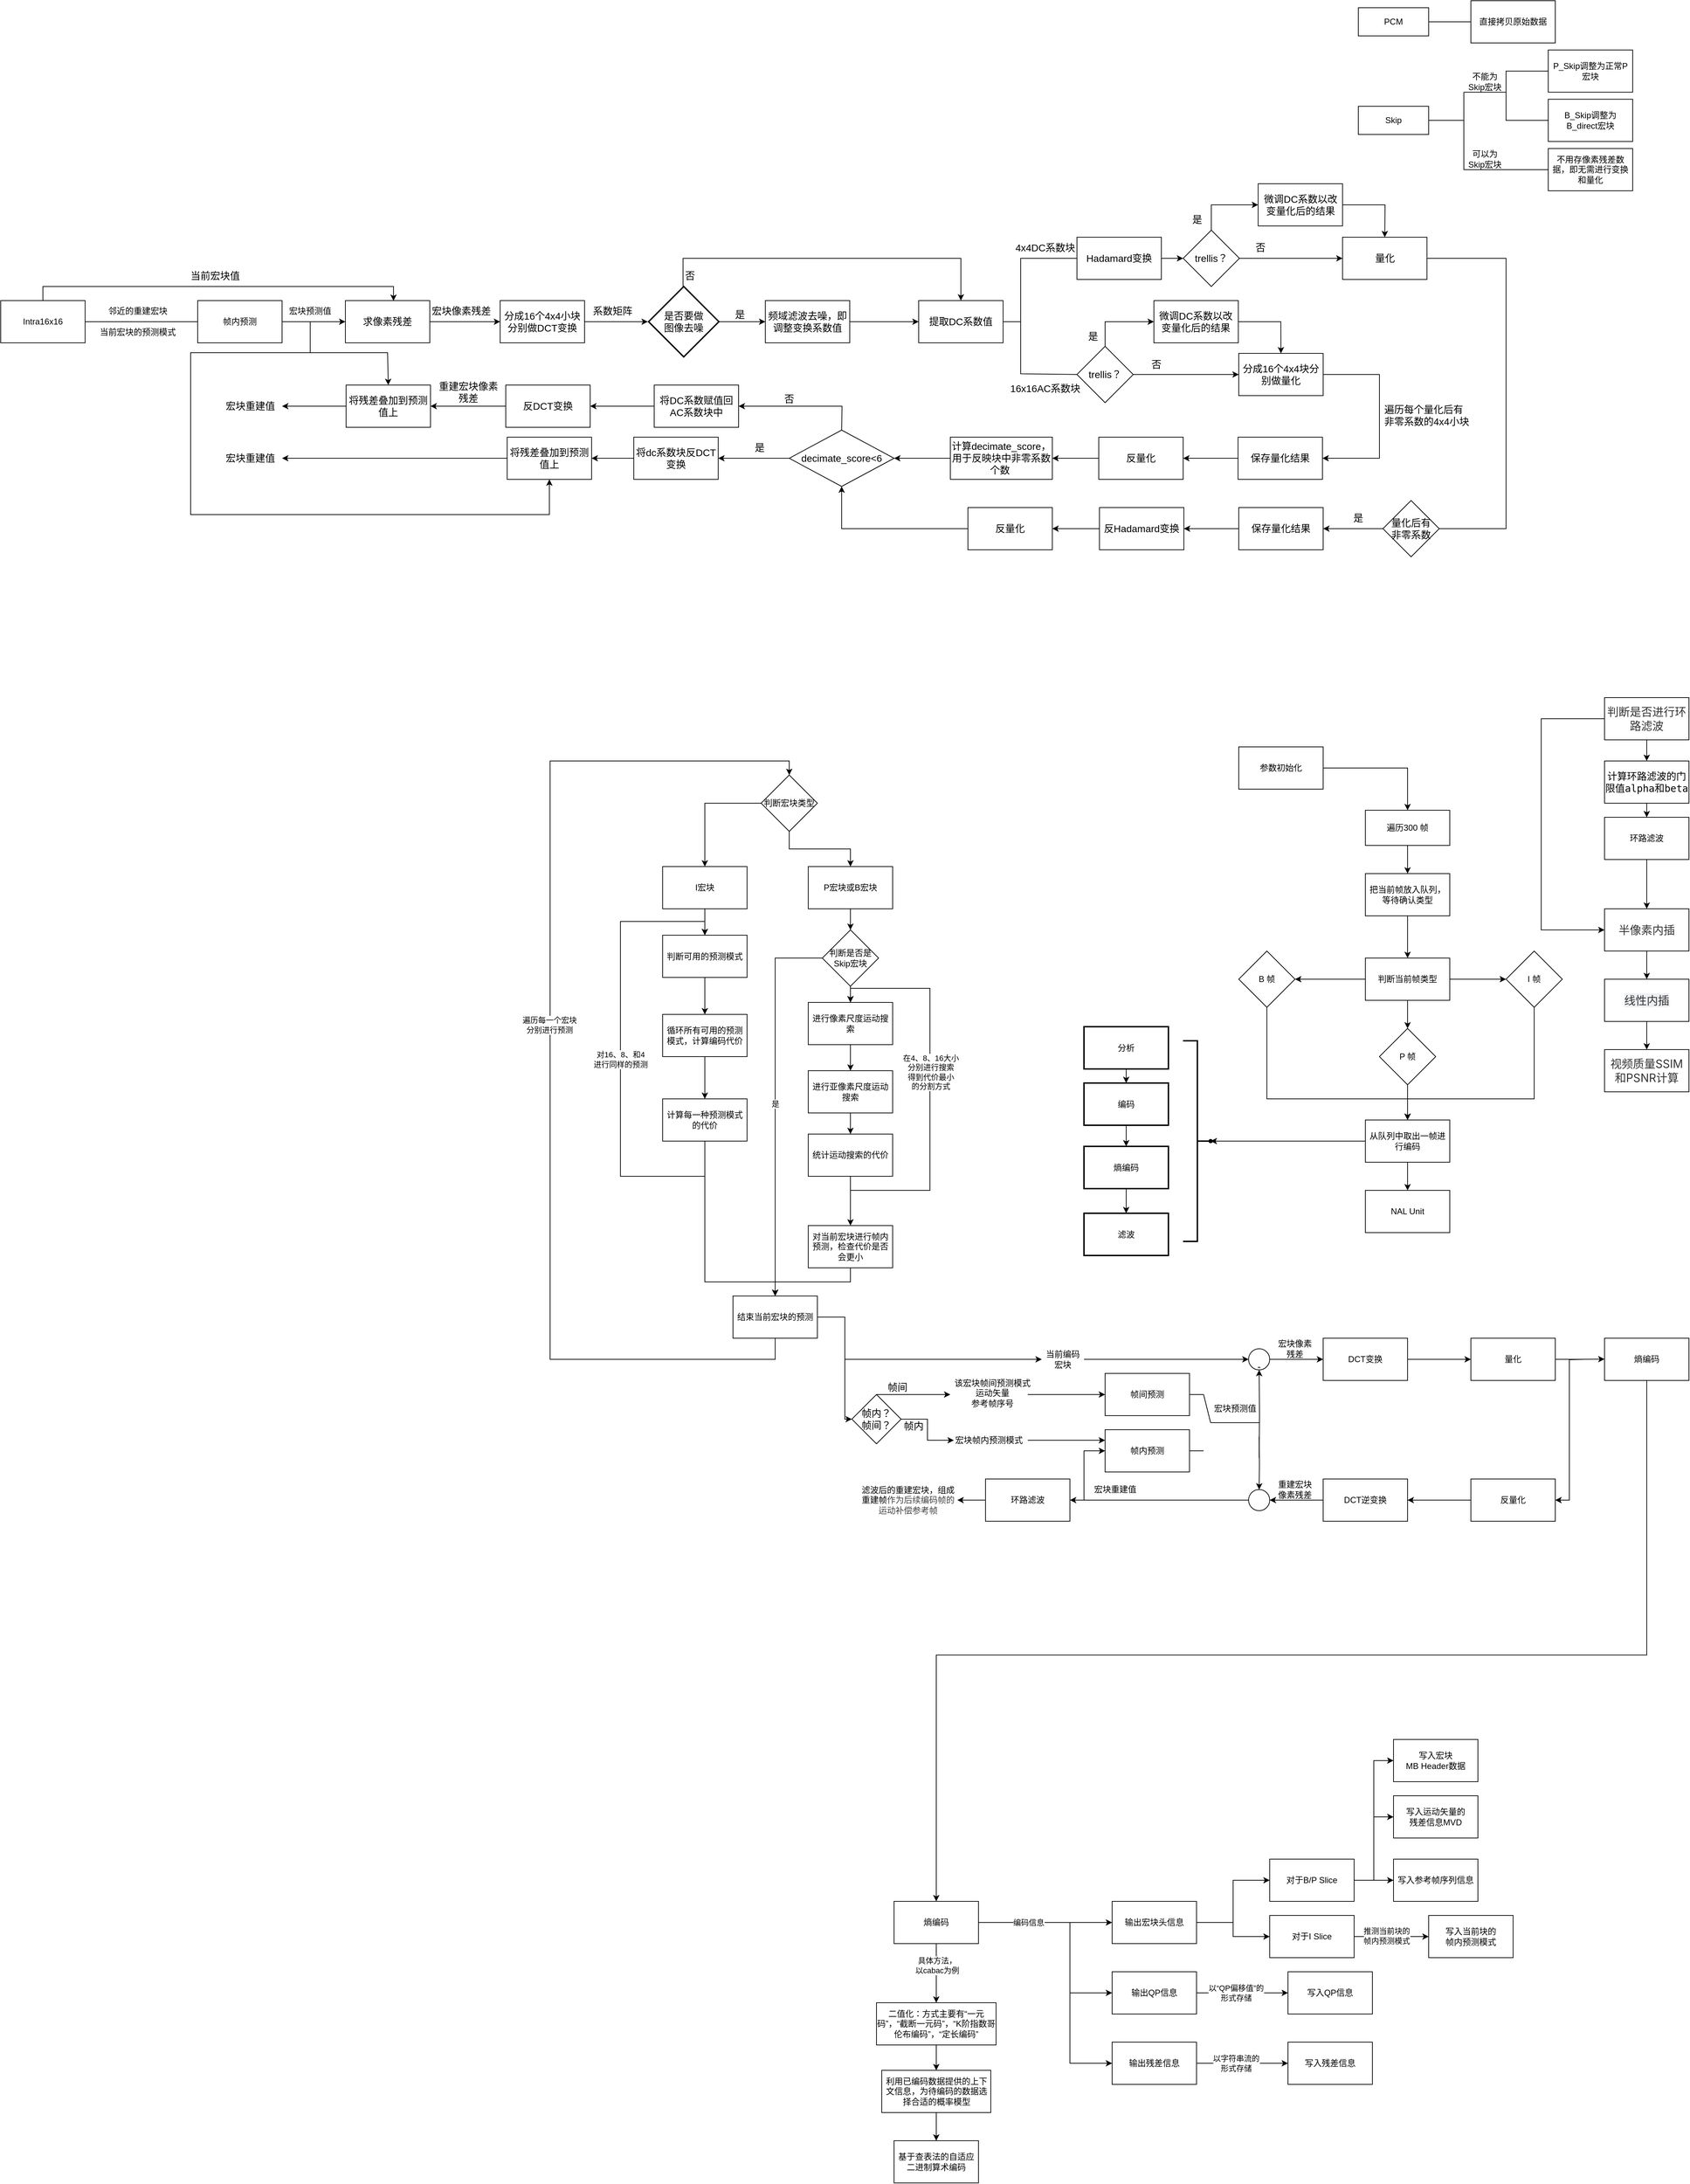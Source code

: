 <mxfile version="20.3.0" type="github">
  <diagram id="C5RBs43oDa-KdzZeNtuy" name="Page-1">
    <mxGraphModel dx="2747" dy="1745" grid="1" gridSize="10" guides="1" tooltips="1" connect="1" arrows="1" fold="1" page="1" pageScale="1" pageWidth="827" pageHeight="1169" math="0" shadow="0">
      <root>
        <mxCell id="WIyWlLk6GJQsqaUBKTNV-0" />
        <mxCell id="WIyWlLk6GJQsqaUBKTNV-1" parent="WIyWlLk6GJQsqaUBKTNV-0" />
        <mxCell id="mwChMUqMXsR9BaK_NT05-1" style="edgeStyle=orthogonalEdgeStyle;rounded=0;orthogonalLoop=1;jettySize=auto;html=1;exitX=0.5;exitY=1;exitDx=0;exitDy=0;" parent="WIyWlLk6GJQsqaUBKTNV-1" source="mwChMUqMXsR9BaK_NT05-0" target="A2eVFJORW9DeYMcnF3Xq-0" edge="1">
          <mxGeometry relative="1" as="geometry">
            <mxPoint x="400" y="210" as="targetPoint" />
          </mxGeometry>
        </mxCell>
        <mxCell id="mwChMUqMXsR9BaK_NT05-6" value="" style="edgeStyle=orthogonalEdgeStyle;rounded=0;orthogonalLoop=1;jettySize=auto;html=1;exitX=1;exitY=0.5;exitDx=0;exitDy=0;" parent="WIyWlLk6GJQsqaUBKTNV-1" source="mwChMUqMXsR9BaK_NT05-2" target="mwChMUqMXsR9BaK_NT05-5" edge="1">
          <mxGeometry relative="1" as="geometry" />
        </mxCell>
        <mxCell id="mwChMUqMXsR9BaK_NT05-0" value="遍历300 帧" style="rounded=0;whiteSpace=wrap;html=1;" parent="WIyWlLk6GJQsqaUBKTNV-1" vertex="1">
          <mxGeometry x="340" width="120" height="50" as="geometry" />
        </mxCell>
        <mxCell id="mwChMUqMXsR9BaK_NT05-4" value="" style="edgeStyle=orthogonalEdgeStyle;rounded=0;orthogonalLoop=1;jettySize=auto;html=1;exitX=0.5;exitY=1;exitDx=0;exitDy=0;" parent="WIyWlLk6GJQsqaUBKTNV-1" source="mwChMUqMXsR9BaK_NT05-7" target="mwChMUqMXsR9BaK_NT05-3" edge="1">
          <mxGeometry relative="1" as="geometry">
            <mxPoint x="310" y="320" as="sourcePoint" />
          </mxGeometry>
        </mxCell>
        <mxCell id="mwChMUqMXsR9BaK_NT05-8" value="" style="edgeStyle=orthogonalEdgeStyle;rounded=0;orthogonalLoop=1;jettySize=auto;html=1;" parent="WIyWlLk6GJQsqaUBKTNV-1" source="mwChMUqMXsR9BaK_NT05-2" target="mwChMUqMXsR9BaK_NT05-7" edge="1">
          <mxGeometry relative="1" as="geometry" />
        </mxCell>
        <mxCell id="mwChMUqMXsR9BaK_NT05-10" value="" style="edgeStyle=orthogonalEdgeStyle;rounded=0;orthogonalLoop=1;jettySize=auto;html=1;" parent="WIyWlLk6GJQsqaUBKTNV-1" source="mwChMUqMXsR9BaK_NT05-2" target="mwChMUqMXsR9BaK_NT05-9" edge="1">
          <mxGeometry relative="1" as="geometry" />
        </mxCell>
        <mxCell id="mwChMUqMXsR9BaK_NT05-2" value="判断当前帧类型" style="rounded=0;whiteSpace=wrap;html=1;" parent="WIyWlLk6GJQsqaUBKTNV-1" vertex="1">
          <mxGeometry x="340" y="210" width="120" height="60" as="geometry" />
        </mxCell>
        <mxCell id="mwChMUqMXsR9BaK_NT05-20" value="" style="edgeStyle=orthogonalEdgeStyle;rounded=0;orthogonalLoop=1;jettySize=auto;html=1;" parent="WIyWlLk6GJQsqaUBKTNV-1" source="mwChMUqMXsR9BaK_NT05-3" target="mwChMUqMXsR9BaK_NT05-19" edge="1">
          <mxGeometry relative="1" as="geometry" />
        </mxCell>
        <mxCell id="NWHjf-W8DKU-JLhZCVEp-18" value="" style="edgeStyle=orthogonalEdgeStyle;rounded=0;orthogonalLoop=1;jettySize=auto;html=1;fontStyle=1" parent="WIyWlLk6GJQsqaUBKTNV-1" source="mwChMUqMXsR9BaK_NT05-3" target="NWHjf-W8DKU-JLhZCVEp-17" edge="1">
          <mxGeometry relative="1" as="geometry" />
        </mxCell>
        <mxCell id="mwChMUqMXsR9BaK_NT05-3" value="从队列中取出一帧进行编码" style="whiteSpace=wrap;html=1;rounded=0;" parent="WIyWlLk6GJQsqaUBKTNV-1" vertex="1">
          <mxGeometry x="340" y="440" width="120" height="60" as="geometry" />
        </mxCell>
        <mxCell id="mwChMUqMXsR9BaK_NT05-5" value="I 帧" style="rhombus;whiteSpace=wrap;html=1;rounded=0;" parent="WIyWlLk6GJQsqaUBKTNV-1" vertex="1">
          <mxGeometry x="540" y="200" width="80" height="80" as="geometry" />
        </mxCell>
        <mxCell id="mwChMUqMXsR9BaK_NT05-7" value="P 帧" style="rhombus;whiteSpace=wrap;html=1;rounded=0;" parent="WIyWlLk6GJQsqaUBKTNV-1" vertex="1">
          <mxGeometry x="360" y="310" width="80" height="80" as="geometry" />
        </mxCell>
        <mxCell id="mwChMUqMXsR9BaK_NT05-9" value="B 帧" style="rhombus;whiteSpace=wrap;html=1;rounded=0;" parent="WIyWlLk6GJQsqaUBKTNV-1" vertex="1">
          <mxGeometry x="160" y="200" width="80" height="80" as="geometry" />
        </mxCell>
        <mxCell id="mwChMUqMXsR9BaK_NT05-13" value="" style="edgeStyle=orthogonalEdgeStyle;rounded=0;orthogonalLoop=1;jettySize=auto;html=1;entryX=0.5;entryY=0;entryDx=0;entryDy=0;" parent="WIyWlLk6GJQsqaUBKTNV-1" source="mwChMUqMXsR9BaK_NT05-9" target="mwChMUqMXsR9BaK_NT05-3" edge="1">
          <mxGeometry relative="1" as="geometry">
            <mxPoint x="200" y="280" as="sourcePoint" />
            <mxPoint x="240" y="380" as="targetPoint" />
            <Array as="points">
              <mxPoint x="200" y="410" />
              <mxPoint x="400" y="410" />
            </Array>
          </mxGeometry>
        </mxCell>
        <mxCell id="mwChMUqMXsR9BaK_NT05-15" value="" style="edgeStyle=orthogonalEdgeStyle;rounded=0;orthogonalLoop=1;jettySize=auto;html=1;exitX=0.5;exitY=1;exitDx=0;exitDy=0;entryX=0.5;entryY=0;entryDx=0;entryDy=0;" parent="WIyWlLk6GJQsqaUBKTNV-1" source="mwChMUqMXsR9BaK_NT05-5" target="mwChMUqMXsR9BaK_NT05-3" edge="1">
          <mxGeometry relative="1" as="geometry">
            <mxPoint x="580" y="290" as="sourcePoint" />
            <Array as="points">
              <mxPoint x="580" y="410" />
              <mxPoint x="400" y="410" />
            </Array>
          </mxGeometry>
        </mxCell>
        <mxCell id="mwChMUqMXsR9BaK_NT05-19" value="NAL Unit" style="rounded=0;whiteSpace=wrap;html=1;" parent="WIyWlLk6GJQsqaUBKTNV-1" vertex="1">
          <mxGeometry x="340" y="540" width="120" height="60" as="geometry" />
        </mxCell>
        <mxCell id="A2eVFJORW9DeYMcnF3Xq-1" style="edgeStyle=orthogonalEdgeStyle;rounded=0;orthogonalLoop=1;jettySize=auto;html=1;" parent="WIyWlLk6GJQsqaUBKTNV-1" source="A2eVFJORW9DeYMcnF3Xq-0" target="mwChMUqMXsR9BaK_NT05-2" edge="1">
          <mxGeometry relative="1" as="geometry" />
        </mxCell>
        <mxCell id="NWHjf-W8DKU-JLhZCVEp-4" value="" style="strokeWidth=2;html=1;shape=mxgraph.flowchart.annotation_2;align=left;labelPosition=right;pointerEvents=1;rotation=-180;" parent="WIyWlLk6GJQsqaUBKTNV-1" vertex="1">
          <mxGeometry x="80.79" y="327.5" width="40.79" height="285" as="geometry" />
        </mxCell>
        <mxCell id="A2eVFJORW9DeYMcnF3Xq-0" value="把当前帧放入队列，等待确认类型" style="rounded=0;whiteSpace=wrap;html=1;" parent="WIyWlLk6GJQsqaUBKTNV-1" vertex="1">
          <mxGeometry x="340" y="90" width="120" height="60" as="geometry" />
        </mxCell>
        <mxCell id="NWHjf-W8DKU-JLhZCVEp-9" value="" style="edgeStyle=orthogonalEdgeStyle;rounded=0;orthogonalLoop=1;jettySize=auto;html=1;" parent="WIyWlLk6GJQsqaUBKTNV-1" source="NWHjf-W8DKU-JLhZCVEp-5" target="NWHjf-W8DKU-JLhZCVEp-8" edge="1">
          <mxGeometry relative="1" as="geometry" />
        </mxCell>
        <mxCell id="NWHjf-W8DKU-JLhZCVEp-5" value="分析" style="whiteSpace=wrap;html=1;align=center;strokeWidth=2;" parent="WIyWlLk6GJQsqaUBKTNV-1" vertex="1">
          <mxGeometry x="-60" y="307.5" width="120" height="60" as="geometry" />
        </mxCell>
        <mxCell id="NWHjf-W8DKU-JLhZCVEp-11" value="" style="edgeStyle=orthogonalEdgeStyle;rounded=0;orthogonalLoop=1;jettySize=auto;html=1;" parent="WIyWlLk6GJQsqaUBKTNV-1" source="NWHjf-W8DKU-JLhZCVEp-8" target="NWHjf-W8DKU-JLhZCVEp-10" edge="1">
          <mxGeometry relative="1" as="geometry" />
        </mxCell>
        <mxCell id="NWHjf-W8DKU-JLhZCVEp-8" value="编码" style="whiteSpace=wrap;html=1;align=center;strokeWidth=2;" parent="WIyWlLk6GJQsqaUBKTNV-1" vertex="1">
          <mxGeometry x="-60" y="387.5" width="120" height="60" as="geometry" />
        </mxCell>
        <mxCell id="NWHjf-W8DKU-JLhZCVEp-16" value="" style="edgeStyle=orthogonalEdgeStyle;rounded=0;orthogonalLoop=1;jettySize=auto;html=1;" parent="WIyWlLk6GJQsqaUBKTNV-1" source="NWHjf-W8DKU-JLhZCVEp-10" target="NWHjf-W8DKU-JLhZCVEp-15" edge="1">
          <mxGeometry relative="1" as="geometry" />
        </mxCell>
        <mxCell id="NWHjf-W8DKU-JLhZCVEp-10" value="熵编码" style="whiteSpace=wrap;html=1;strokeWidth=2;" parent="WIyWlLk6GJQsqaUBKTNV-1" vertex="1">
          <mxGeometry x="-60" y="477.5" width="120" height="60" as="geometry" />
        </mxCell>
        <mxCell id="NWHjf-W8DKU-JLhZCVEp-15" value="滤波" style="whiteSpace=wrap;html=1;strokeWidth=2;" parent="WIyWlLk6GJQsqaUBKTNV-1" vertex="1">
          <mxGeometry x="-60" y="572.5" width="120" height="60" as="geometry" />
        </mxCell>
        <mxCell id="NWHjf-W8DKU-JLhZCVEp-17" value="" style="shape=waypoint;sketch=0;size=6;pointerEvents=1;points=[];fillColor=default;resizable=0;rotatable=0;perimeter=centerPerimeter;snapToPoint=1;rounded=0;" parent="WIyWlLk6GJQsqaUBKTNV-1" vertex="1">
          <mxGeometry x="100" y="450" width="40" height="40" as="geometry" />
        </mxCell>
        <mxCell id="SOBbPgtD81vMcpq3bNDQ-8" style="edgeStyle=orthogonalEdgeStyle;rounded=0;orthogonalLoop=1;jettySize=auto;html=1;entryX=0;entryY=0.5;entryDx=0;entryDy=0;" edge="1" parent="WIyWlLk6GJQsqaUBKTNV-1" source="SOBbPgtD81vMcpq3bNDQ-0" target="SOBbPgtD81vMcpq3bNDQ-2">
          <mxGeometry relative="1" as="geometry">
            <mxPoint x="660" y="170" as="targetPoint" />
            <Array as="points">
              <mxPoint x="590" y="-130" />
              <mxPoint x="590" y="170" />
            </Array>
          </mxGeometry>
        </mxCell>
        <mxCell id="MnFANh_RZcuBNeArUZ06-11" style="edgeStyle=orthogonalEdgeStyle;rounded=0;orthogonalLoop=1;jettySize=auto;html=1;entryX=0.5;entryY=0;entryDx=0;entryDy=0;" edge="1" parent="WIyWlLk6GJQsqaUBKTNV-1" source="MnFANh_RZcuBNeArUZ06-1" target="MnFANh_RZcuBNeArUZ06-3">
          <mxGeometry relative="1" as="geometry" />
        </mxCell>
        <mxCell id="SOBbPgtD81vMcpq3bNDQ-9" style="edgeStyle=orthogonalEdgeStyle;rounded=0;orthogonalLoop=1;jettySize=auto;html=1;exitX=0.5;exitY=1;exitDx=0;exitDy=0;" edge="1" parent="WIyWlLk6GJQsqaUBKTNV-1" source="SOBbPgtD81vMcpq3bNDQ-0" target="SOBbPgtD81vMcpq3bNDQ-10">
          <mxGeometry relative="1" as="geometry">
            <mxPoint x="740" y="-70.0" as="targetPoint" />
          </mxGeometry>
        </mxCell>
        <mxCell id="RjjcB_8dHvUKbuiJbk-D-2" style="edgeStyle=orthogonalEdgeStyle;rounded=0;orthogonalLoop=1;jettySize=auto;html=1;" edge="1" parent="WIyWlLk6GJQsqaUBKTNV-1" target="RjjcB_8dHvUKbuiJbk-D-1">
          <mxGeometry relative="1" as="geometry">
            <mxPoint x="189" y="920" as="sourcePoint" />
          </mxGeometry>
        </mxCell>
        <mxCell id="SOBbPgtD81vMcpq3bNDQ-0" value="&lt;p&gt;&lt;span style=&quot;font-size: 16px; caret-color: rgb(51, 51, 51); color: rgb(51, 51, 51); font-family: -apple-system, &amp;quot;SF UI Text&amp;quot;, Arial, &amp;quot;PingFang SC&amp;quot;, &amp;quot;Hiragino Sans GB&amp;quot;, &amp;quot;Microsoft YaHei&amp;quot;, &amp;quot;WenQuanYi Micro Hei&amp;quot;, sans-serif, SimHei, SimSun; background-color: rgb(255, 255, 255);&quot;&gt;判断是否进行环路滤波&lt;/span&gt;&lt;/p&gt;" style="rounded=0;whiteSpace=wrap;html=1;align=center;" vertex="1" parent="WIyWlLk6GJQsqaUBKTNV-1">
          <mxGeometry x="680" y="-160" width="120" height="60" as="geometry" />
        </mxCell>
        <mxCell id="MnFANh_RZcuBNeArUZ06-1" value="I宏块" style="rounded=0;whiteSpace=wrap;html=1;" vertex="1" parent="WIyWlLk6GJQsqaUBKTNV-1">
          <mxGeometry x="-659" y="80" width="120" height="60" as="geometry" />
        </mxCell>
        <mxCell id="SOBbPgtD81vMcpq3bNDQ-15" style="edgeStyle=orthogonalEdgeStyle;rounded=0;orthogonalLoop=1;jettySize=auto;html=1;entryX=0.5;entryY=0;entryDx=0;entryDy=0;fontColor=#000000;" edge="1" parent="WIyWlLk6GJQsqaUBKTNV-1" source="SOBbPgtD81vMcpq3bNDQ-2" target="SOBbPgtD81vMcpq3bNDQ-14">
          <mxGeometry relative="1" as="geometry" />
        </mxCell>
        <mxCell id="MnFANh_RZcuBNeArUZ06-2" value="P宏块或B宏块" style="rounded=0;whiteSpace=wrap;html=1;" vertex="1" parent="WIyWlLk6GJQsqaUBKTNV-1">
          <mxGeometry x="-452" y="80" width="120" height="60" as="geometry" />
        </mxCell>
        <mxCell id="SOBbPgtD81vMcpq3bNDQ-2" value="&lt;span style=&quot;font-size: 16px; text-align: start; caret-color: rgb(51, 51, 51); color: rgb(51, 51, 51); font-family: -apple-system, &amp;quot;SF UI Text&amp;quot;, Arial, &amp;quot;PingFang SC&amp;quot;, &amp;quot;Hiragino Sans GB&amp;quot;, &amp;quot;Microsoft YaHei&amp;quot;, &amp;quot;WenQuanYi Micro Hei&amp;quot;, sans-serif, SimHei, SimSun; background-color: rgb(255, 255, 255);&quot;&gt;半像素内插&lt;/span&gt;" style="rounded=0;whiteSpace=wrap;html=1;fillColor=#FFFFFF;" vertex="1" parent="WIyWlLk6GJQsqaUBKTNV-1">
          <mxGeometry x="680" y="140" width="120" height="60" as="geometry" />
        </mxCell>
        <mxCell id="MnFANh_RZcuBNeArUZ06-3" value="判断可用的预测模式" style="rounded=0;whiteSpace=wrap;html=1;" vertex="1" parent="WIyWlLk6GJQsqaUBKTNV-1">
          <mxGeometry x="-659" y="177.5" width="120" height="60" as="geometry" />
        </mxCell>
        <mxCell id="SOBbPgtD81vMcpq3bNDQ-4" value="&lt;span style=&quot;font-size: 16px; text-align: start; caret-color: rgb(51, 51, 51); color: rgb(51, 51, 51); font-family: -apple-system, &amp;quot;SF UI Text&amp;quot;, Arial, &amp;quot;PingFang SC&amp;quot;, &amp;quot;Hiragino Sans GB&amp;quot;, &amp;quot;Microsoft YaHei&amp;quot;, &amp;quot;WenQuanYi Micro Hei&amp;quot;, sans-serif, SimHei, SimSun; background-color: rgb(255, 255, 255);&quot;&gt;视频质量SSIM和PSNR计算&lt;/span&gt;" style="rounded=0;whiteSpace=wrap;html=1;fillColor=#FFFFFF;" vertex="1" parent="WIyWlLk6GJQsqaUBKTNV-1">
          <mxGeometry x="680" y="340" width="120" height="60" as="geometry" />
        </mxCell>
        <mxCell id="MnFANh_RZcuBNeArUZ06-6" style="edgeStyle=orthogonalEdgeStyle;rounded=0;orthogonalLoop=1;jettySize=auto;html=1;" edge="1" parent="WIyWlLk6GJQsqaUBKTNV-1" source="MnFANh_RZcuBNeArUZ06-5" target="mwChMUqMXsR9BaK_NT05-0">
          <mxGeometry relative="1" as="geometry" />
        </mxCell>
        <mxCell id="SOBbPgtD81vMcpq3bNDQ-11" style="edgeStyle=orthogonalEdgeStyle;rounded=0;orthogonalLoop=1;jettySize=auto;html=1;exitX=0.5;exitY=1;exitDx=0;exitDy=0;fontColor=#000000;" edge="1" parent="WIyWlLk6GJQsqaUBKTNV-1" source="SOBbPgtD81vMcpq3bNDQ-10" target="SOBbPgtD81vMcpq3bNDQ-12">
          <mxGeometry relative="1" as="geometry">
            <mxPoint x="740" y="20.0" as="targetPoint" />
          </mxGeometry>
        </mxCell>
        <mxCell id="MnFANh_RZcuBNeArUZ06-5" value="参数初始化" style="rounded=0;whiteSpace=wrap;html=1;" vertex="1" parent="WIyWlLk6GJQsqaUBKTNV-1">
          <mxGeometry x="160" y="-90" width="120" height="60" as="geometry" />
        </mxCell>
        <mxCell id="SOBbPgtD81vMcpq3bNDQ-10" value="&lt;span style=&quot;caret-color: rgb(160, 161, 167); font-family: &amp;quot;Source Code Pro&amp;quot;, &amp;quot;DejaVu Sans Mono&amp;quot;, &amp;quot;Ubuntu Mono&amp;quot;, &amp;quot;Anonymous Pro&amp;quot;, &amp;quot;Droid Sans Mono&amp;quot;, Menlo, Monaco, Consolas, Inconsolata, Courier, monospace, &amp;quot;PingFang SC&amp;quot;, &amp;quot;Microsoft YaHei&amp;quot;, sans-serif; font-size: 14px; text-align: left; background-color: rgb(255, 255, 255);&quot;&gt;计算环路滤波的门限值alpha和beta&lt;/span&gt;" style="rounded=0;whiteSpace=wrap;html=1;labelBackgroundColor=#FFFFFF;fillColor=#FFFFFF;" vertex="1" parent="WIyWlLk6GJQsqaUBKTNV-1">
          <mxGeometry x="680" y="-70.0" width="120" height="60" as="geometry" />
        </mxCell>
        <mxCell id="MnFANh_RZcuBNeArUZ06-16" style="edgeStyle=orthogonalEdgeStyle;rounded=0;orthogonalLoop=1;jettySize=auto;html=1;exitX=0.5;exitY=1;exitDx=0;exitDy=0;entryX=0.5;entryY=0;entryDx=0;entryDy=0;" edge="1" parent="WIyWlLk6GJQsqaUBKTNV-1" source="MnFANh_RZcuBNeArUZ06-2" target="MnFANh_RZcuBNeArUZ06-15">
          <mxGeometry relative="1" as="geometry" />
        </mxCell>
        <mxCell id="SOBbPgtD81vMcpq3bNDQ-13" style="edgeStyle=orthogonalEdgeStyle;rounded=0;orthogonalLoop=1;jettySize=auto;html=1;entryX=0.5;entryY=0;entryDx=0;entryDy=0;fontColor=#000000;" edge="1" parent="WIyWlLk6GJQsqaUBKTNV-1" source="SOBbPgtD81vMcpq3bNDQ-12" target="SOBbPgtD81vMcpq3bNDQ-2">
          <mxGeometry relative="1" as="geometry" />
        </mxCell>
        <mxCell id="MnFANh_RZcuBNeArUZ06-12" style="edgeStyle=orthogonalEdgeStyle;rounded=0;orthogonalLoop=1;jettySize=auto;html=1;entryX=0.5;entryY=0;entryDx=0;entryDy=0;" edge="1" parent="WIyWlLk6GJQsqaUBKTNV-1" source="MnFANh_RZcuBNeArUZ06-3" target="MnFANh_RZcuBNeArUZ06-10">
          <mxGeometry relative="1" as="geometry" />
        </mxCell>
        <mxCell id="SOBbPgtD81vMcpq3bNDQ-12" value="环路滤波" style="rounded=0;whiteSpace=wrap;html=1;labelBackgroundColor=#FFFFFF;fontColor=#000000;fillColor=#FFFFFF;" vertex="1" parent="WIyWlLk6GJQsqaUBKTNV-1">
          <mxGeometry x="680" y="10" width="120" height="60" as="geometry" />
        </mxCell>
        <mxCell id="MnFANh_RZcuBNeArUZ06-8" style="edgeStyle=orthogonalEdgeStyle;rounded=0;orthogonalLoop=1;jettySize=auto;html=1;" edge="1" parent="WIyWlLk6GJQsqaUBKTNV-1" source="MnFANh_RZcuBNeArUZ06-7" target="MnFANh_RZcuBNeArUZ06-1">
          <mxGeometry relative="1" as="geometry" />
        </mxCell>
        <mxCell id="SOBbPgtD81vMcpq3bNDQ-16" style="edgeStyle=orthogonalEdgeStyle;rounded=0;orthogonalLoop=1;jettySize=auto;html=1;fontColor=#000000;" edge="1" parent="WIyWlLk6GJQsqaUBKTNV-1" source="SOBbPgtD81vMcpq3bNDQ-14" target="SOBbPgtD81vMcpq3bNDQ-4">
          <mxGeometry relative="1" as="geometry" />
        </mxCell>
        <mxCell id="MnFANh_RZcuBNeArUZ06-9" style="edgeStyle=orthogonalEdgeStyle;rounded=0;orthogonalLoop=1;jettySize=auto;html=1;exitX=0.5;exitY=1;exitDx=0;exitDy=0;entryX=0.5;entryY=0;entryDx=0;entryDy=0;" edge="1" parent="WIyWlLk6GJQsqaUBKTNV-1" source="MnFANh_RZcuBNeArUZ06-7" target="MnFANh_RZcuBNeArUZ06-2">
          <mxGeometry relative="1" as="geometry" />
        </mxCell>
        <mxCell id="SOBbPgtD81vMcpq3bNDQ-14" value="&lt;span style=&quot;font-size: 16px; text-align: start; caret-color: rgb(51, 51, 51); color: rgb(51, 51, 51); font-family: -apple-system, &amp;quot;SF UI Text&amp;quot;, Arial, &amp;quot;PingFang SC&amp;quot;, &amp;quot;Hiragino Sans GB&amp;quot;, &amp;quot;Microsoft YaHei&amp;quot;, &amp;quot;WenQuanYi Micro Hei&amp;quot;, sans-serif, SimHei, SimSun; background-color: rgb(238, 240, 244);&quot;&gt;线性内插&lt;/span&gt;" style="rounded=0;whiteSpace=wrap;html=1;labelBackgroundColor=#FFFFFF;fontColor=#000000;fillColor=#FFFFFF;" vertex="1" parent="WIyWlLk6GJQsqaUBKTNV-1">
          <mxGeometry x="680" y="240" width="120" height="60" as="geometry" />
        </mxCell>
        <mxCell id="MnFANh_RZcuBNeArUZ06-7" value="判断宏块类型" style="rhombus;whiteSpace=wrap;html=1;" vertex="1" parent="WIyWlLk6GJQsqaUBKTNV-1">
          <mxGeometry x="-519" y="-50" width="80" height="80" as="geometry" />
        </mxCell>
        <mxCell id="MnFANh_RZcuBNeArUZ06-13" value="对16、8、和4 &lt;br&gt;进行同样的预测" style="edgeStyle=orthogonalEdgeStyle;rounded=0;orthogonalLoop=1;jettySize=auto;html=1;entryX=0.5;entryY=0;entryDx=0;entryDy=0;exitX=0.5;exitY=1;exitDx=0;exitDy=0;" edge="1" parent="WIyWlLk6GJQsqaUBKTNV-1" source="MnFANh_RZcuBNeArUZ06-35" target="MnFANh_RZcuBNeArUZ06-3">
          <mxGeometry relative="1" as="geometry">
            <Array as="points">
              <mxPoint x="-599" y="520" />
              <mxPoint x="-719" y="520" />
              <mxPoint x="-719" y="158" />
              <mxPoint x="-599" y="158" />
            </Array>
          </mxGeometry>
        </mxCell>
        <mxCell id="MnFANh_RZcuBNeArUZ06-36" style="edgeStyle=orthogonalEdgeStyle;rounded=0;orthogonalLoop=1;jettySize=auto;html=1;entryX=0.5;entryY=0;entryDx=0;entryDy=0;" edge="1" parent="WIyWlLk6GJQsqaUBKTNV-1" source="MnFANh_RZcuBNeArUZ06-10" target="MnFANh_RZcuBNeArUZ06-35">
          <mxGeometry relative="1" as="geometry" />
        </mxCell>
        <mxCell id="MnFANh_RZcuBNeArUZ06-10" value="循环所有可用的预测模式，计算编码代价" style="rounded=0;whiteSpace=wrap;html=1;" vertex="1" parent="WIyWlLk6GJQsqaUBKTNV-1">
          <mxGeometry x="-659" y="290" width="120" height="60" as="geometry" />
        </mxCell>
        <mxCell id="MnFANh_RZcuBNeArUZ06-17" value="是" style="edgeStyle=orthogonalEdgeStyle;rounded=0;orthogonalLoop=1;jettySize=auto;html=1;entryX=0.5;entryY=0;entryDx=0;entryDy=0;" edge="1" parent="WIyWlLk6GJQsqaUBKTNV-1" source="MnFANh_RZcuBNeArUZ06-15" target="MnFANh_RZcuBNeArUZ06-18">
          <mxGeometry relative="1" as="geometry">
            <mxPoint x="-309" y="210" as="targetPoint" />
            <Array as="points">
              <mxPoint x="-499" y="210" />
            </Array>
          </mxGeometry>
        </mxCell>
        <mxCell id="MnFANh_RZcuBNeArUZ06-19" style="edgeStyle=orthogonalEdgeStyle;rounded=0;orthogonalLoop=1;jettySize=auto;html=1;" edge="1" parent="WIyWlLk6GJQsqaUBKTNV-1" source="MnFANh_RZcuBNeArUZ06-15" target="MnFANh_RZcuBNeArUZ06-20">
          <mxGeometry relative="1" as="geometry">
            <mxPoint x="-369" y="280" as="targetPoint" />
          </mxGeometry>
        </mxCell>
        <mxCell id="MnFANh_RZcuBNeArUZ06-15" value="判断是否是Skip宏块" style="rhombus;whiteSpace=wrap;html=1;" vertex="1" parent="WIyWlLk6GJQsqaUBKTNV-1">
          <mxGeometry x="-432" y="170" width="80" height="80" as="geometry" />
        </mxCell>
        <mxCell id="MnFANh_RZcuBNeArUZ06-32" style="edgeStyle=orthogonalEdgeStyle;rounded=0;orthogonalLoop=1;jettySize=auto;html=1;entryX=0.5;entryY=0;entryDx=0;entryDy=0;" edge="1" parent="WIyWlLk6GJQsqaUBKTNV-1" source="MnFANh_RZcuBNeArUZ06-18" target="MnFANh_RZcuBNeArUZ06-7">
          <mxGeometry relative="1" as="geometry">
            <Array as="points">
              <mxPoint x="-499" y="780" />
              <mxPoint x="-819" y="780" />
              <mxPoint x="-819" y="-70" />
              <mxPoint x="-479" y="-70" />
            </Array>
          </mxGeometry>
        </mxCell>
        <mxCell id="MnFANh_RZcuBNeArUZ06-34" value="遍历每一个宏块&lt;br&gt;分别进行预测" style="edgeLabel;html=1;align=center;verticalAlign=middle;resizable=0;points=[];" connectable="0" vertex="1" parent="MnFANh_RZcuBNeArUZ06-32">
          <mxGeometry x="0.058" y="1" relative="1" as="geometry">
            <mxPoint as="offset" />
          </mxGeometry>
        </mxCell>
        <mxCell id="MnFANh_RZcuBNeArUZ06-38" style="edgeStyle=orthogonalEdgeStyle;rounded=0;orthogonalLoop=1;jettySize=auto;html=1;entryX=0;entryY=0.5;entryDx=0;entryDy=0;" edge="1" parent="WIyWlLk6GJQsqaUBKTNV-1" source="MnFANh_RZcuBNeArUZ06-18" target="RjjcB_8dHvUKbuiJbk-D-21">
          <mxGeometry relative="1" as="geometry">
            <Array as="points">
              <mxPoint x="-400" y="720" />
              <mxPoint x="-400" y="780" />
            </Array>
          </mxGeometry>
        </mxCell>
        <mxCell id="MnFANh_RZcuBNeArUZ06-18" value="结束当前宏块的预测" style="rounded=0;whiteSpace=wrap;html=1;" vertex="1" parent="WIyWlLk6GJQsqaUBKTNV-1">
          <mxGeometry x="-559" y="690" width="120" height="60" as="geometry" />
        </mxCell>
        <mxCell id="MnFANh_RZcuBNeArUZ06-22" value="" style="edgeStyle=orthogonalEdgeStyle;rounded=0;orthogonalLoop=1;jettySize=auto;html=1;" edge="1" parent="WIyWlLk6GJQsqaUBKTNV-1" source="MnFANh_RZcuBNeArUZ06-20" target="MnFANh_RZcuBNeArUZ06-21">
          <mxGeometry relative="1" as="geometry" />
        </mxCell>
        <mxCell id="MnFANh_RZcuBNeArUZ06-20" value="进行像素尺度运动搜索" style="rounded=0;whiteSpace=wrap;html=1;" vertex="1" parent="WIyWlLk6GJQsqaUBKTNV-1">
          <mxGeometry x="-452" y="273" width="120" height="60" as="geometry" />
        </mxCell>
        <mxCell id="MnFANh_RZcuBNeArUZ06-24" value="" style="edgeStyle=orthogonalEdgeStyle;rounded=0;orthogonalLoop=1;jettySize=auto;html=1;" edge="1" parent="WIyWlLk6GJQsqaUBKTNV-1" source="MnFANh_RZcuBNeArUZ06-21" target="MnFANh_RZcuBNeArUZ06-23">
          <mxGeometry relative="1" as="geometry" />
        </mxCell>
        <mxCell id="MnFANh_RZcuBNeArUZ06-21" value="进行亚像素尺度运动搜索" style="rounded=0;whiteSpace=wrap;html=1;" vertex="1" parent="WIyWlLk6GJQsqaUBKTNV-1">
          <mxGeometry x="-452" y="370" width="120" height="60" as="geometry" />
        </mxCell>
        <mxCell id="MnFANh_RZcuBNeArUZ06-25" style="edgeStyle=orthogonalEdgeStyle;rounded=0;orthogonalLoop=1;jettySize=auto;html=1;entryX=0.5;entryY=0;entryDx=0;entryDy=0;" edge="1" parent="WIyWlLk6GJQsqaUBKTNV-1" source="MnFANh_RZcuBNeArUZ06-23" target="MnFANh_RZcuBNeArUZ06-20">
          <mxGeometry relative="1" as="geometry">
            <Array as="points">
              <mxPoint x="-392" y="540" />
              <mxPoint x="-279" y="540" />
              <mxPoint x="-279" y="253" />
              <mxPoint x="-392" y="253" />
            </Array>
          </mxGeometry>
        </mxCell>
        <mxCell id="MnFANh_RZcuBNeArUZ06-26" value="在4、8、16大小&lt;br&gt;分别进行搜索&lt;br&gt;得到代价最小&lt;br&gt;的分割方式" style="edgeLabel;html=1;align=center;verticalAlign=middle;resizable=0;points=[];" connectable="0" vertex="1" parent="MnFANh_RZcuBNeArUZ06-25">
          <mxGeometry x="0.088" y="-1" relative="1" as="geometry">
            <mxPoint as="offset" />
          </mxGeometry>
        </mxCell>
        <mxCell id="MnFANh_RZcuBNeArUZ06-28" style="edgeStyle=orthogonalEdgeStyle;rounded=0;orthogonalLoop=1;jettySize=auto;html=1;entryX=0.5;entryY=0;entryDx=0;entryDy=0;" edge="1" parent="WIyWlLk6GJQsqaUBKTNV-1" source="MnFANh_RZcuBNeArUZ06-23" target="MnFANh_RZcuBNeArUZ06-27">
          <mxGeometry relative="1" as="geometry" />
        </mxCell>
        <mxCell id="MnFANh_RZcuBNeArUZ06-23" value="统计运动搜索的代价" style="rounded=0;whiteSpace=wrap;html=1;" vertex="1" parent="WIyWlLk6GJQsqaUBKTNV-1">
          <mxGeometry x="-452" y="460" width="120" height="60" as="geometry" />
        </mxCell>
        <mxCell id="MnFANh_RZcuBNeArUZ06-29" style="edgeStyle=orthogonalEdgeStyle;rounded=0;orthogonalLoop=1;jettySize=auto;html=1;" edge="1" parent="WIyWlLk6GJQsqaUBKTNV-1" source="MnFANh_RZcuBNeArUZ06-27" target="MnFANh_RZcuBNeArUZ06-18">
          <mxGeometry relative="1" as="geometry">
            <mxPoint x="-509" y="710" as="targetPoint" />
          </mxGeometry>
        </mxCell>
        <mxCell id="MnFANh_RZcuBNeArUZ06-27" value="对当前宏块进行帧内预测，检查代价是否会更小" style="rounded=0;whiteSpace=wrap;html=1;" vertex="1" parent="WIyWlLk6GJQsqaUBKTNV-1">
          <mxGeometry x="-452" y="590" width="120" height="60" as="geometry" />
        </mxCell>
        <mxCell id="RjjcB_8dHvUKbuiJbk-D-0" value="帧内预测" style="rounded=0;whiteSpace=wrap;html=1;" vertex="1" parent="WIyWlLk6GJQsqaUBKTNV-1">
          <mxGeometry x="-30" y="880" width="120" height="60" as="geometry" />
        </mxCell>
        <mxCell id="RjjcB_8dHvUKbuiJbk-D-3" style="edgeStyle=orthogonalEdgeStyle;rounded=0;orthogonalLoop=1;jettySize=auto;html=1;exitX=1;exitY=0.5;exitDx=0;exitDy=0;" edge="1" parent="WIyWlLk6GJQsqaUBKTNV-1" source="RjjcB_8dHvUKbuiJbk-D-1">
          <mxGeometry relative="1" as="geometry">
            <mxPoint x="204.444" y="780.222" as="targetPoint" />
          </mxGeometry>
        </mxCell>
        <mxCell id="RjjcB_8dHvUKbuiJbk-D-5" style="edgeStyle=orthogonalEdgeStyle;rounded=0;orthogonalLoop=1;jettySize=auto;html=1;exitX=1;exitY=0.5;exitDx=0;exitDy=0;entryX=0;entryY=0.5;entryDx=0;entryDy=0;" edge="1" parent="WIyWlLk6GJQsqaUBKTNV-1" source="RjjcB_8dHvUKbuiJbk-D-1" target="RjjcB_8dHvUKbuiJbk-D-4">
          <mxGeometry relative="1" as="geometry" />
        </mxCell>
        <mxCell id="RjjcB_8dHvUKbuiJbk-D-1" value="" style="ellipse;whiteSpace=wrap;html=1;aspect=fixed;" vertex="1" parent="WIyWlLk6GJQsqaUBKTNV-1">
          <mxGeometry x="174" y="765" width="30" height="30" as="geometry" />
        </mxCell>
        <mxCell id="RjjcB_8dHvUKbuiJbk-D-7" style="edgeStyle=orthogonalEdgeStyle;rounded=0;orthogonalLoop=1;jettySize=auto;html=1;entryX=0;entryY=0.5;entryDx=0;entryDy=0;" edge="1" parent="WIyWlLk6GJQsqaUBKTNV-1" source="RjjcB_8dHvUKbuiJbk-D-4" target="RjjcB_8dHvUKbuiJbk-D-6">
          <mxGeometry relative="1" as="geometry" />
        </mxCell>
        <mxCell id="RjjcB_8dHvUKbuiJbk-D-4" value="DCT变换" style="rounded=0;whiteSpace=wrap;html=1;" vertex="1" parent="WIyWlLk6GJQsqaUBKTNV-1">
          <mxGeometry x="280" y="750" width="120" height="60" as="geometry" />
        </mxCell>
        <mxCell id="RjjcB_8dHvUKbuiJbk-D-8" style="edgeStyle=orthogonalEdgeStyle;rounded=0;orthogonalLoop=1;jettySize=auto;html=1;exitX=1;exitY=0.5;exitDx=0;exitDy=0;" edge="1" parent="WIyWlLk6GJQsqaUBKTNV-1" source="RjjcB_8dHvUKbuiJbk-D-6">
          <mxGeometry relative="1" as="geometry">
            <mxPoint x="680" y="779.667" as="targetPoint" />
          </mxGeometry>
        </mxCell>
        <mxCell id="RjjcB_8dHvUKbuiJbk-D-6" value="量化" style="rounded=0;whiteSpace=wrap;html=1;" vertex="1" parent="WIyWlLk6GJQsqaUBKTNV-1">
          <mxGeometry x="490" y="750" width="120" height="60" as="geometry" />
        </mxCell>
        <mxCell id="MnFANh_RZcuBNeArUZ06-39" style="edgeStyle=orthogonalEdgeStyle;rounded=0;orthogonalLoop=1;jettySize=auto;html=1;" edge="1" parent="WIyWlLk6GJQsqaUBKTNV-1" source="RjjcB_8dHvUKbuiJbk-D-9" target="_xHddeE4xZcZdOUl6096-0">
          <mxGeometry relative="1" as="geometry">
            <Array as="points">
              <mxPoint x="740" y="1200" />
              <mxPoint x="-270" y="1200" />
            </Array>
          </mxGeometry>
        </mxCell>
        <mxCell id="RjjcB_8dHvUKbuiJbk-D-9" value="熵编码" style="rounded=0;whiteSpace=wrap;html=1;" vertex="1" parent="WIyWlLk6GJQsqaUBKTNV-1">
          <mxGeometry x="680" y="750" width="120" height="60" as="geometry" />
        </mxCell>
        <mxCell id="RjjcB_8dHvUKbuiJbk-D-11" style="edgeStyle=orthogonalEdgeStyle;rounded=0;orthogonalLoop=1;jettySize=auto;html=1;exitX=1;exitY=0.5;exitDx=0;exitDy=0;entryX=1;entryY=0.5;entryDx=0;entryDy=0;" edge="1" parent="WIyWlLk6GJQsqaUBKTNV-1" target="RjjcB_8dHvUKbuiJbk-D-10">
          <mxGeometry relative="1" as="geometry">
            <mxPoint x="650" y="780" as="sourcePoint" />
          </mxGeometry>
        </mxCell>
        <mxCell id="RjjcB_8dHvUKbuiJbk-D-13" style="edgeStyle=orthogonalEdgeStyle;rounded=0;orthogonalLoop=1;jettySize=auto;html=1;entryX=1;entryY=0.5;entryDx=0;entryDy=0;" edge="1" parent="WIyWlLk6GJQsqaUBKTNV-1" source="RjjcB_8dHvUKbuiJbk-D-10" target="RjjcB_8dHvUKbuiJbk-D-12">
          <mxGeometry relative="1" as="geometry" />
        </mxCell>
        <mxCell id="RjjcB_8dHvUKbuiJbk-D-10" value="反量化" style="rounded=0;whiteSpace=wrap;html=1;" vertex="1" parent="WIyWlLk6GJQsqaUBKTNV-1">
          <mxGeometry x="490" y="950" width="120" height="60" as="geometry" />
        </mxCell>
        <mxCell id="RjjcB_8dHvUKbuiJbk-D-16" style="edgeStyle=orthogonalEdgeStyle;rounded=0;orthogonalLoop=1;jettySize=auto;html=1;entryX=1;entryY=0.5;entryDx=0;entryDy=0;" edge="1" parent="WIyWlLk6GJQsqaUBKTNV-1" source="RjjcB_8dHvUKbuiJbk-D-12" target="RjjcB_8dHvUKbuiJbk-D-15">
          <mxGeometry relative="1" as="geometry" />
        </mxCell>
        <mxCell id="RjjcB_8dHvUKbuiJbk-D-12" value="DCT逆变换" style="rounded=0;whiteSpace=wrap;html=1;" vertex="1" parent="WIyWlLk6GJQsqaUBKTNV-1">
          <mxGeometry x="280" y="950" width="120" height="60" as="geometry" />
        </mxCell>
        <mxCell id="RjjcB_8dHvUKbuiJbk-D-17" style="edgeStyle=orthogonalEdgeStyle;rounded=0;orthogonalLoop=1;jettySize=auto;html=1;exitX=0.5;exitY=0;exitDx=0;exitDy=0;entryX=0.5;entryY=0;entryDx=0;entryDy=0;" edge="1" parent="WIyWlLk6GJQsqaUBKTNV-1" target="RjjcB_8dHvUKbuiJbk-D-15">
          <mxGeometry relative="1" as="geometry">
            <mxPoint x="188.889" y="890" as="sourcePoint" />
          </mxGeometry>
        </mxCell>
        <mxCell id="RjjcB_8dHvUKbuiJbk-D-24" style="edgeStyle=orthogonalEdgeStyle;rounded=0;orthogonalLoop=1;jettySize=auto;html=1;entryX=1;entryY=0.5;entryDx=0;entryDy=0;" edge="1" parent="WIyWlLk6GJQsqaUBKTNV-1" source="RjjcB_8dHvUKbuiJbk-D-15" target="RjjcB_8dHvUKbuiJbk-D-22">
          <mxGeometry relative="1" as="geometry" />
        </mxCell>
        <mxCell id="RjjcB_8dHvUKbuiJbk-D-15" value="" style="ellipse;whiteSpace=wrap;html=1;aspect=fixed;" vertex="1" parent="WIyWlLk6GJQsqaUBKTNV-1">
          <mxGeometry x="174" y="965" width="30" height="30" as="geometry" />
        </mxCell>
        <mxCell id="RjjcB_8dHvUKbuiJbk-D-18" value="宏块像素残差" style="text;html=1;strokeColor=none;fillColor=none;align=center;verticalAlign=middle;whiteSpace=wrap;rounded=0;" vertex="1" parent="WIyWlLk6GJQsqaUBKTNV-1">
          <mxGeometry x="210" y="750" width="60" height="30" as="geometry" />
        </mxCell>
        <mxCell id="RjjcB_8dHvUKbuiJbk-D-19" value="宏块预测值" style="text;html=1;strokeColor=none;fillColor=none;align=center;verticalAlign=middle;whiteSpace=wrap;rounded=0;" vertex="1" parent="WIyWlLk6GJQsqaUBKTNV-1">
          <mxGeometry x="121.58" y="835" width="66" height="30" as="geometry" />
        </mxCell>
        <mxCell id="RjjcB_8dHvUKbuiJbk-D-20" value="" style="endArrow=classic;html=1;rounded=0;entryX=0;entryY=0.5;entryDx=0;entryDy=0;" edge="1" parent="WIyWlLk6GJQsqaUBKTNV-1" target="RjjcB_8dHvUKbuiJbk-D-1">
          <mxGeometry width="50" height="50" relative="1" as="geometry">
            <mxPoint x="-60" y="780" as="sourcePoint" />
            <mxPoint x="-70" y="770" as="targetPoint" />
          </mxGeometry>
        </mxCell>
        <mxCell id="RjjcB_8dHvUKbuiJbk-D-21" value="当前编码宏块" style="text;html=1;strokeColor=none;fillColor=none;align=center;verticalAlign=middle;whiteSpace=wrap;rounded=0;" vertex="1" parent="WIyWlLk6GJQsqaUBKTNV-1">
          <mxGeometry x="-120" y="765" width="60" height="30" as="geometry" />
        </mxCell>
        <mxCell id="RjjcB_8dHvUKbuiJbk-D-26" style="edgeStyle=orthogonalEdgeStyle;rounded=0;orthogonalLoop=1;jettySize=auto;html=1;entryX=1;entryY=0.5;entryDx=0;entryDy=0;" edge="1" parent="WIyWlLk6GJQsqaUBKTNV-1" source="RjjcB_8dHvUKbuiJbk-D-22" target="RjjcB_8dHvUKbuiJbk-D-28">
          <mxGeometry relative="1" as="geometry">
            <mxPoint x="-150" y="980" as="targetPoint" />
          </mxGeometry>
        </mxCell>
        <mxCell id="RjjcB_8dHvUKbuiJbk-D-22" value="环路滤波" style="rounded=0;whiteSpace=wrap;html=1;" vertex="1" parent="WIyWlLk6GJQsqaUBKTNV-1">
          <mxGeometry x="-200" y="950" width="120" height="60" as="geometry" />
        </mxCell>
        <mxCell id="RjjcB_8dHvUKbuiJbk-D-23" value="重建宏块像素残差" style="text;html=1;strokeColor=none;fillColor=none;align=center;verticalAlign=middle;whiteSpace=wrap;rounded=0;" vertex="1" parent="WIyWlLk6GJQsqaUBKTNV-1">
          <mxGeometry x="210" y="950" width="60" height="30" as="geometry" />
        </mxCell>
        <mxCell id="RjjcB_8dHvUKbuiJbk-D-25" value="宏块重建值" style="text;html=1;strokeColor=none;fillColor=none;align=center;verticalAlign=middle;whiteSpace=wrap;rounded=0;" vertex="1" parent="WIyWlLk6GJQsqaUBKTNV-1">
          <mxGeometry x="-50" y="950" width="69" height="30" as="geometry" />
        </mxCell>
        <mxCell id="RjjcB_8dHvUKbuiJbk-D-28" value="滤波后的重建宏块，组成重建帧&lt;span style=&quot;color: rgb(64, 64, 64); font-family: -apple-system, BlinkMacSystemFont, &amp;quot;Apple Color Emoji&amp;quot;, &amp;quot;Segoe UI Emoji&amp;quot;, &amp;quot;Segoe UI Symbol&amp;quot;, &amp;quot;Segoe UI&amp;quot;, &amp;quot;PingFang SC&amp;quot;, &amp;quot;Hiragino Sans GB&amp;quot;, &amp;quot;Microsoft YaHei&amp;quot;, &amp;quot;Helvetica Neue&amp;quot;, Helvetica, Arial, sans-serif; text-align: start; background-color: rgb(255, 255, 255);&quot;&gt;&lt;font style=&quot;font-size: 12px;&quot;&gt;作为后续编码帧的运动补偿参考帧&lt;/font&gt;&lt;/span&gt;" style="text;html=1;strokeColor=none;fillColor=none;align=center;verticalAlign=middle;whiteSpace=wrap;rounded=0;" vertex="1" parent="WIyWlLk6GJQsqaUBKTNV-1">
          <mxGeometry x="-380" y="965" width="140" height="30" as="geometry" />
        </mxCell>
        <mxCell id="RjjcB_8dHvUKbuiJbk-D-30" value="" style="endArrow=classic;html=1;rounded=0;fontSize=12;entryX=0;entryY=0.5;entryDx=0;entryDy=0;" edge="1" parent="WIyWlLk6GJQsqaUBKTNV-1" target="RjjcB_8dHvUKbuiJbk-D-0">
          <mxGeometry width="50" height="50" relative="1" as="geometry">
            <mxPoint x="-60" y="980" as="sourcePoint" />
            <mxPoint x="-10" y="900" as="targetPoint" />
            <Array as="points">
              <mxPoint x="-60" y="910" />
            </Array>
          </mxGeometry>
        </mxCell>
        <mxCell id="RjjcB_8dHvUKbuiJbk-D-31" value="帧间预测" style="rounded=0;whiteSpace=wrap;html=1;fontSize=12;" vertex="1" parent="WIyWlLk6GJQsqaUBKTNV-1">
          <mxGeometry x="-30" y="800" width="120" height="60" as="geometry" />
        </mxCell>
        <mxCell id="RjjcB_8dHvUKbuiJbk-D-32" value="" style="endArrow=classic;html=1;rounded=0;fontSize=12;entryX=0;entryY=0.5;entryDx=0;entryDy=0;" edge="1" parent="WIyWlLk6GJQsqaUBKTNV-1" target="RjjcB_8dHvUKbuiJbk-D-31">
          <mxGeometry width="50" height="50" relative="1" as="geometry">
            <mxPoint x="-140" y="830" as="sourcePoint" />
            <mxPoint x="-140" y="820" as="targetPoint" />
          </mxGeometry>
        </mxCell>
        <mxCell id="RjjcB_8dHvUKbuiJbk-D-33" value="该宏块帧间预测模式&lt;br&gt;运动矢量&lt;br&gt;参考帧序号&lt;span style=&quot;color: rgba(0, 0, 0, 0); font-family: monospace; font-size: 0px; text-align: start;&quot;&gt;%3CmxGraphModel%3E%3Croot%3E%3CmxCell%20id%3D%220%22%2F%3E%3CmxCell%20id%3D%221%22%20parent%3D%220%22%2F%3E%3CmxCell%20id%3D%222%22%20value%3D%224x4DC%E7%B3%BB%E6%95%B0%E5%9D%97%22%20style%3D%22text%3Bhtml%3D1%3BstrokeColor%3Dnone%3BfillColor%3Dnone%3Balign%3Dcenter%3BverticalAlign%3Dmiddle%3BwhiteSpace%3Dwrap%3Brounded%3D0%3BfontSize%3D14%3B%22%20vertex%3D%221%22%20parent%3D%221%22%3E%3CmxGeometry%20x%3D%22-120%22%20y%3D%22-1020%22%20width%3D%2290%22%20height%3D%2230%22%20as%3D%22geometry%22%2F%3E%3C%2FmxCell%3E%3C%2Froot%3E%3C%2FmxGraphModel%3E&lt;/span&gt;&lt;br&gt;&lt;span style=&quot;color: rgba(0, 0, 0, 0); font-family: monospace; font-size: 0px; text-align: start;&quot;&gt;%3CmxGraphModel%3E%3Croot%3E%3CmxCell%20id%3D%220%22%2F%3E%3CmxCell%20id%3D%221%22%20parent%3D%220%22%2F%3E%3CmxCell%20id%3D%222%22%20value%3D%224x4DC%E7%B3%BB%E6%95%B0%E5%9D%97%22%20style%3D%22text%3Bhtml%3D1%3BstrokeColor%3Dnone%3BfillColor%3Dnone%3Balign%3Dcenter%3BverticalAlign%3Dmiddle%3BwhiteSpace%3Dwrap%3Brounded%3D0%3BfontSize%3D14%3B%22%20vertex%3D%221%22%20parent%3D%221%22%3E%3CmxGeometry%20x%3D%22-120%22%20y%3D%22-1020%22%20width%3D%2290%22%20height%3D%2230%22%20as%3D%22geometry%22%2F%3E%3C%2FmxCell%3E%3C%2Froot%3E%3C%2FmxGraphModel%3E&lt;/span&gt;" style="text;html=1;strokeColor=none;fillColor=none;align=center;verticalAlign=middle;whiteSpace=wrap;rounded=0;fontSize=12;" vertex="1" parent="WIyWlLk6GJQsqaUBKTNV-1">
          <mxGeometry x="-250" y="820" width="120" height="30" as="geometry" />
        </mxCell>
        <mxCell id="RjjcB_8dHvUKbuiJbk-D-39" value="" style="endArrow=classic;html=1;rounded=0;fontSize=12;entryX=0;entryY=0.25;entryDx=0;entryDy=0;" edge="1" parent="WIyWlLk6GJQsqaUBKTNV-1" target="RjjcB_8dHvUKbuiJbk-D-0">
          <mxGeometry width="50" height="50" relative="1" as="geometry">
            <mxPoint x="-140" y="895" as="sourcePoint" />
            <mxPoint x="-100" y="880" as="targetPoint" />
          </mxGeometry>
        </mxCell>
        <mxCell id="RjjcB_8dHvUKbuiJbk-D-40" value="宏块帧内预测模式" style="text;html=1;strokeColor=none;fillColor=none;align=center;verticalAlign=middle;whiteSpace=wrap;rounded=0;fontSize=12;" vertex="1" parent="WIyWlLk6GJQsqaUBKTNV-1">
          <mxGeometry x="-245" y="880" width="100" height="30" as="geometry" />
        </mxCell>
        <mxCell id="RjjcB_8dHvUKbuiJbk-D-41" value="" style="endArrow=none;html=1;rounded=0;fontSize=12;" edge="1" parent="WIyWlLk6GJQsqaUBKTNV-1">
          <mxGeometry width="50" height="50" relative="1" as="geometry">
            <mxPoint x="120" y="870" as="sourcePoint" />
            <mxPoint x="190" y="870" as="targetPoint" />
          </mxGeometry>
        </mxCell>
        <mxCell id="RjjcB_8dHvUKbuiJbk-D-43" value="" style="endArrow=none;html=1;rounded=0;fontSize=12;entryX=1;entryY=0.5;entryDx=0;entryDy=0;" edge="1" parent="WIyWlLk6GJQsqaUBKTNV-1" target="RjjcB_8dHvUKbuiJbk-D-31">
          <mxGeometry width="50" height="50" relative="1" as="geometry">
            <mxPoint x="110" y="830" as="sourcePoint" />
            <mxPoint x="170" y="800" as="targetPoint" />
          </mxGeometry>
        </mxCell>
        <mxCell id="RjjcB_8dHvUKbuiJbk-D-44" value="" style="endArrow=none;html=1;rounded=0;fontSize=12;exitX=1;exitY=0.5;exitDx=0;exitDy=0;" edge="1" parent="WIyWlLk6GJQsqaUBKTNV-1" source="RjjcB_8dHvUKbuiJbk-D-0">
          <mxGeometry width="50" height="50" relative="1" as="geometry">
            <mxPoint x="120" y="950" as="sourcePoint" />
            <mxPoint x="110" y="910" as="targetPoint" />
          </mxGeometry>
        </mxCell>
        <mxCell id="RjjcB_8dHvUKbuiJbk-D-45" value="" style="endArrow=none;html=1;rounded=0;fontSize=12;" edge="1" parent="WIyWlLk6GJQsqaUBKTNV-1">
          <mxGeometry width="50" height="50" relative="1" as="geometry">
            <mxPoint x="110" y="830" as="sourcePoint" />
            <mxPoint x="120" y="870" as="targetPoint" />
          </mxGeometry>
        </mxCell>
        <mxCell id="_xHddeE4xZcZdOUl6096-1" style="edgeStyle=orthogonalEdgeStyle;rounded=0;orthogonalLoop=1;jettySize=auto;html=1;exitX=1;exitY=0.5;exitDx=0;exitDy=0;" edge="1" parent="WIyWlLk6GJQsqaUBKTNV-1" source="_xHddeE4xZcZdOUl6096-0" target="_xHddeE4xZcZdOUl6096-2">
          <mxGeometry relative="1" as="geometry">
            <mxPoint x="-20" y="1579.632" as="targetPoint" />
          </mxGeometry>
        </mxCell>
        <mxCell id="RjjcB_8dHvUKbuiJbk-D-47" value="PCM" style="rounded=0;whiteSpace=wrap;html=1;fontSize=12;" vertex="1" parent="WIyWlLk6GJQsqaUBKTNV-1">
          <mxGeometry x="330" y="-1140" width="100" height="40" as="geometry" />
        </mxCell>
        <mxCell id="_xHddeE4xZcZdOUl6096-4" style="edgeStyle=orthogonalEdgeStyle;rounded=0;orthogonalLoop=1;jettySize=auto;html=1;exitX=1;exitY=0.5;exitDx=0;exitDy=0;entryX=0;entryY=0.5;entryDx=0;entryDy=0;" edge="1" parent="WIyWlLk6GJQsqaUBKTNV-1" source="_xHddeE4xZcZdOUl6096-0" target="_xHddeE4xZcZdOUl6096-3">
          <mxGeometry relative="1" as="geometry">
            <Array as="points">
              <mxPoint x="-80" y="1580" />
              <mxPoint x="-80" y="1680" />
            </Array>
          </mxGeometry>
        </mxCell>
        <mxCell id="RjjcB_8dHvUKbuiJbk-D-48" value="" style="endArrow=none;html=1;rounded=0;fontSize=12;exitX=1;exitY=0.5;exitDx=0;exitDy=0;" edge="1" parent="WIyWlLk6GJQsqaUBKTNV-1" source="RjjcB_8dHvUKbuiJbk-D-47">
          <mxGeometry width="50" height="50" relative="1" as="geometry">
            <mxPoint x="520" y="-1040" as="sourcePoint" />
            <mxPoint x="490" y="-1120" as="targetPoint" />
          </mxGeometry>
        </mxCell>
        <mxCell id="_xHddeE4xZcZdOUl6096-6" style="edgeStyle=orthogonalEdgeStyle;rounded=0;orthogonalLoop=1;jettySize=auto;html=1;exitX=1;exitY=0.5;exitDx=0;exitDy=0;entryX=0;entryY=0.5;entryDx=0;entryDy=0;" edge="1" parent="WIyWlLk6GJQsqaUBKTNV-1" source="_xHddeE4xZcZdOUl6096-0" target="_xHddeE4xZcZdOUl6096-5">
          <mxGeometry relative="1" as="geometry">
            <Array as="points">
              <mxPoint x="-80" y="1580" />
              <mxPoint x="-80" y="1780" />
            </Array>
          </mxGeometry>
        </mxCell>
        <mxCell id="_xHddeE4xZcZdOUl6096-27" value="编码信息" style="edgeLabel;html=1;align=center;verticalAlign=middle;resizable=0;points=[];" connectable="0" vertex="1" parent="_xHddeE4xZcZdOUl6096-6">
          <mxGeometry x="-0.536" y="-2" relative="1" as="geometry">
            <mxPoint x="-20" y="-2" as="offset" />
          </mxGeometry>
        </mxCell>
        <mxCell id="RjjcB_8dHvUKbuiJbk-D-49" value="直接拷贝原始数据" style="rounded=0;whiteSpace=wrap;html=1;fontSize=12;" vertex="1" parent="WIyWlLk6GJQsqaUBKTNV-1">
          <mxGeometry x="490" y="-1150" width="120" height="60" as="geometry" />
        </mxCell>
        <mxCell id="_xHddeE4xZcZdOUl6096-29" style="edgeStyle=orthogonalEdgeStyle;rounded=0;orthogonalLoop=1;jettySize=auto;html=1;exitX=0.5;exitY=1;exitDx=0;exitDy=0;entryX=0.5;entryY=0;entryDx=0;entryDy=0;" edge="1" parent="WIyWlLk6GJQsqaUBKTNV-1" source="_xHddeE4xZcZdOUl6096-0" target="_xHddeE4xZcZdOUl6096-31">
          <mxGeometry relative="1" as="geometry">
            <mxPoint x="-269" y="1690" as="targetPoint" />
          </mxGeometry>
        </mxCell>
        <mxCell id="_xHddeE4xZcZdOUl6096-30" value="&lt;div&gt;具体方法，&lt;/div&gt;&lt;div&gt;以cabac为例&lt;/div&gt;" style="edgeLabel;html=1;align=center;verticalAlign=middle;resizable=0;points=[];" connectable="0" vertex="1" parent="_xHddeE4xZcZdOUl6096-29">
          <mxGeometry x="-0.259" y="1" relative="1" as="geometry">
            <mxPoint as="offset" />
          </mxGeometry>
        </mxCell>
        <mxCell id="_xHddeE4xZcZdOUl6096-0" value="熵编码" style="rounded=0;whiteSpace=wrap;html=1;" vertex="1" parent="WIyWlLk6GJQsqaUBKTNV-1">
          <mxGeometry x="-330" y="1550" width="120" height="60" as="geometry" />
        </mxCell>
        <mxCell id="RjjcB_8dHvUKbuiJbk-D-51" value="Skip" style="rounded=0;whiteSpace=wrap;html=1;fontSize=12;" vertex="1" parent="WIyWlLk6GJQsqaUBKTNV-1">
          <mxGeometry x="330" y="-1000" width="100" height="40" as="geometry" />
        </mxCell>
        <mxCell id="_xHddeE4xZcZdOUl6096-9" style="edgeStyle=orthogonalEdgeStyle;rounded=0;orthogonalLoop=1;jettySize=auto;html=1;exitX=1;exitY=0.5;exitDx=0;exitDy=0;entryX=0;entryY=0.5;entryDx=0;entryDy=0;" edge="1" parent="WIyWlLk6GJQsqaUBKTNV-1" source="_xHddeE4xZcZdOUl6096-2" target="_xHddeE4xZcZdOUl6096-10">
          <mxGeometry relative="1" as="geometry">
            <mxPoint x="140.0" y="1500" as="targetPoint" />
          </mxGeometry>
        </mxCell>
        <mxCell id="RjjcB_8dHvUKbuiJbk-D-54" value="" style="endArrow=none;html=1;rounded=0;fontSize=12;exitX=1;exitY=0.5;exitDx=0;exitDy=0;" edge="1" parent="WIyWlLk6GJQsqaUBKTNV-1" source="RjjcB_8dHvUKbuiJbk-D-51">
          <mxGeometry width="50" height="50" relative="1" as="geometry">
            <mxPoint x="470" y="-920" as="sourcePoint" />
            <mxPoint x="480" y="-980" as="targetPoint" />
          </mxGeometry>
        </mxCell>
        <mxCell id="_xHddeE4xZcZdOUl6096-17" style="edgeStyle=orthogonalEdgeStyle;rounded=0;orthogonalLoop=1;jettySize=auto;html=1;exitX=1;exitY=0.5;exitDx=0;exitDy=0;entryX=0;entryY=0.5;entryDx=0;entryDy=0;" edge="1" parent="WIyWlLk6GJQsqaUBKTNV-1" source="_xHddeE4xZcZdOUl6096-2" target="_xHddeE4xZcZdOUl6096-16">
          <mxGeometry relative="1" as="geometry" />
        </mxCell>
        <mxCell id="RjjcB_8dHvUKbuiJbk-D-55" value="" style="endArrow=none;html=1;rounded=0;fontSize=12;" edge="1" parent="WIyWlLk6GJQsqaUBKTNV-1">
          <mxGeometry width="50" height="50" relative="1" as="geometry">
            <mxPoint x="480" y="-980" as="sourcePoint" />
            <mxPoint x="480" y="-1020" as="targetPoint" />
          </mxGeometry>
        </mxCell>
        <mxCell id="_xHddeE4xZcZdOUl6096-2" value="输出宏块头信息" style="rounded=0;whiteSpace=wrap;html=1;" vertex="1" parent="WIyWlLk6GJQsqaUBKTNV-1">
          <mxGeometry x="-20" y="1550.002" width="120" height="60" as="geometry" />
        </mxCell>
        <mxCell id="RjjcB_8dHvUKbuiJbk-D-56" value="" style="endArrow=none;html=1;rounded=0;fontSize=12;" edge="1" parent="WIyWlLk6GJQsqaUBKTNV-1">
          <mxGeometry width="50" height="50" relative="1" as="geometry">
            <mxPoint x="480" y="-1020" as="sourcePoint" />
            <mxPoint x="540" y="-1020" as="targetPoint" />
          </mxGeometry>
        </mxCell>
        <mxCell id="_xHddeE4xZcZdOUl6096-7" style="edgeStyle=orthogonalEdgeStyle;rounded=0;orthogonalLoop=1;jettySize=auto;html=1;exitX=1;exitY=0.5;exitDx=0;exitDy=0;entryX=0;entryY=0.5;entryDx=0;entryDy=0;" edge="1" parent="WIyWlLk6GJQsqaUBKTNV-1" source="_xHddeE4xZcZdOUl6096-3" target="_xHddeE4xZcZdOUl6096-23">
          <mxGeometry relative="1" as="geometry">
            <mxPoint x="240" y="1680" as="targetPoint" />
          </mxGeometry>
        </mxCell>
        <mxCell id="_xHddeE4xZcZdOUl6096-8" value="&lt;div&gt;以“QP偏移值”的&lt;/div&gt;&lt;div&gt;形式存储&lt;/div&gt;" style="edgeLabel;html=1;align=center;verticalAlign=middle;resizable=0;points=[];" connectable="0" vertex="1" parent="_xHddeE4xZcZdOUl6096-7">
          <mxGeometry x="-0.339" y="-2" relative="1" as="geometry">
            <mxPoint x="13" y="-2" as="offset" />
          </mxGeometry>
        </mxCell>
        <mxCell id="RjjcB_8dHvUKbuiJbk-D-57" value="不能为Skip宏块" style="text;html=1;strokeColor=none;fillColor=none;align=center;verticalAlign=middle;whiteSpace=wrap;rounded=0;fontSize=12;" vertex="1" parent="WIyWlLk6GJQsqaUBKTNV-1">
          <mxGeometry x="480" y="-1050" width="60" height="30" as="geometry" />
        </mxCell>
        <mxCell id="_xHddeE4xZcZdOUl6096-3" value="输出QP信息" style="rounded=0;whiteSpace=wrap;html=1;" vertex="1" parent="WIyWlLk6GJQsqaUBKTNV-1">
          <mxGeometry x="-20" y="1650.002" width="120" height="60" as="geometry" />
        </mxCell>
        <mxCell id="RjjcB_8dHvUKbuiJbk-D-59" value="" style="endArrow=none;html=1;rounded=0;fontSize=12;exitX=1;exitY=1;exitDx=0;exitDy=0;" edge="1" parent="WIyWlLk6GJQsqaUBKTNV-1" source="RjjcB_8dHvUKbuiJbk-D-57">
          <mxGeometry width="50" height="50" relative="1" as="geometry">
            <mxPoint x="560" y="-980" as="sourcePoint" />
            <mxPoint x="600" y="-1050" as="targetPoint" />
            <Array as="points">
              <mxPoint x="540" y="-1050" />
            </Array>
          </mxGeometry>
        </mxCell>
        <mxCell id="_xHddeE4xZcZdOUl6096-21" style="edgeStyle=orthogonalEdgeStyle;rounded=0;orthogonalLoop=1;jettySize=auto;html=1;exitX=1;exitY=0.5;exitDx=0;exitDy=0;entryX=0;entryY=0.5;entryDx=0;entryDy=0;" edge="1" parent="WIyWlLk6GJQsqaUBKTNV-1" source="_xHddeE4xZcZdOUl6096-5" target="_xHddeE4xZcZdOUl6096-24">
          <mxGeometry relative="1" as="geometry">
            <mxPoint x="240" y="1780.556" as="targetPoint" />
          </mxGeometry>
        </mxCell>
        <mxCell id="_xHddeE4xZcZdOUl6096-22" value="&lt;div&gt;以字符串流的&lt;/div&gt;&lt;div&gt;形式存储&lt;/div&gt;" style="edgeLabel;html=1;align=center;verticalAlign=middle;resizable=0;points=[];" connectable="0" vertex="1" parent="_xHddeE4xZcZdOUl6096-21">
          <mxGeometry x="-0.341" y="-1" relative="1" as="geometry">
            <mxPoint x="13" y="-1" as="offset" />
          </mxGeometry>
        </mxCell>
        <mxCell id="RjjcB_8dHvUKbuiJbk-D-60" value="P_Skip调整为正常P宏块" style="rounded=0;whiteSpace=wrap;html=1;fontSize=12;" vertex="1" parent="WIyWlLk6GJQsqaUBKTNV-1">
          <mxGeometry x="600" y="-1080" width="120" height="60" as="geometry" />
        </mxCell>
        <mxCell id="_xHddeE4xZcZdOUl6096-5" value="输出残差信息" style="rounded=0;whiteSpace=wrap;html=1;" vertex="1" parent="WIyWlLk6GJQsqaUBKTNV-1">
          <mxGeometry x="-20" y="1750.002" width="120" height="60" as="geometry" />
        </mxCell>
        <mxCell id="RjjcB_8dHvUKbuiJbk-D-61" value="" style="endArrow=none;html=1;rounded=0;fontSize=12;exitX=1;exitY=1;exitDx=0;exitDy=0;entryX=0;entryY=0.5;entryDx=0;entryDy=0;" edge="1" parent="WIyWlLk6GJQsqaUBKTNV-1" source="RjjcB_8dHvUKbuiJbk-D-57" target="RjjcB_8dHvUKbuiJbk-D-62">
          <mxGeometry width="50" height="50" relative="1" as="geometry">
            <mxPoint x="530" y="-920" as="sourcePoint" />
            <mxPoint x="600" y="-990" as="targetPoint" />
            <Array as="points">
              <mxPoint x="540" y="-980" />
            </Array>
          </mxGeometry>
        </mxCell>
        <mxCell id="_xHddeE4xZcZdOUl6096-11" style="edgeStyle=orthogonalEdgeStyle;rounded=0;orthogonalLoop=1;jettySize=auto;html=1;exitX=1;exitY=0.5;exitDx=0;exitDy=0;entryX=0;entryY=0.5;entryDx=0;entryDy=0;" edge="1" parent="WIyWlLk6GJQsqaUBKTNV-1" source="_xHddeE4xZcZdOUl6096-10" target="_xHddeE4xZcZdOUl6096-12">
          <mxGeometry relative="1" as="geometry">
            <mxPoint x="410.0" y="1519.632" as="targetPoint" />
          </mxGeometry>
        </mxCell>
        <mxCell id="RjjcB_8dHvUKbuiJbk-D-62" value="B_Skip调整为B_direct宏块" style="rounded=0;whiteSpace=wrap;html=1;fontSize=12;" vertex="1" parent="WIyWlLk6GJQsqaUBKTNV-1">
          <mxGeometry x="600" y="-1010" width="120" height="60" as="geometry" />
        </mxCell>
        <mxCell id="_xHddeE4xZcZdOUl6096-15" style="edgeStyle=orthogonalEdgeStyle;rounded=0;orthogonalLoop=1;jettySize=auto;html=1;exitX=1;exitY=0.5;exitDx=0;exitDy=0;entryX=0;entryY=0.5;entryDx=0;entryDy=0;" edge="1" parent="WIyWlLk6GJQsqaUBKTNV-1" source="_xHddeE4xZcZdOUl6096-10" target="_xHddeE4xZcZdOUl6096-14">
          <mxGeometry relative="1" as="geometry" />
        </mxCell>
        <mxCell id="RjjcB_8dHvUKbuiJbk-D-63" value="" style="endArrow=none;html=1;rounded=0;fontSize=12;exitX=0;exitY=0.5;exitDx=0;exitDy=0;" edge="1" parent="WIyWlLk6GJQsqaUBKTNV-1" source="RjjcB_8dHvUKbuiJbk-D-65">
          <mxGeometry width="50" height="50" relative="1" as="geometry">
            <mxPoint x="540" y="-920" as="sourcePoint" />
            <mxPoint x="480" y="-980" as="targetPoint" />
            <Array as="points">
              <mxPoint x="480" y="-910" />
            </Array>
          </mxGeometry>
        </mxCell>
        <mxCell id="_xHddeE4xZcZdOUl6096-26" style="edgeStyle=orthogonalEdgeStyle;rounded=0;orthogonalLoop=1;jettySize=auto;html=1;exitX=1;exitY=0.5;exitDx=0;exitDy=0;entryX=0;entryY=0.5;entryDx=0;entryDy=0;" edge="1" parent="WIyWlLk6GJQsqaUBKTNV-1" source="_xHddeE4xZcZdOUl6096-10" target="_xHddeE4xZcZdOUl6096-25">
          <mxGeometry relative="1" as="geometry" />
        </mxCell>
        <mxCell id="_xHddeE4xZcZdOUl6096-10" value="对于B/P Slice" style="rounded=0;whiteSpace=wrap;html=1;" vertex="1" parent="WIyWlLk6GJQsqaUBKTNV-1">
          <mxGeometry x="204" y="1490" width="120" height="60" as="geometry" />
        </mxCell>
        <mxCell id="RjjcB_8dHvUKbuiJbk-D-64" value="可以为Skip宏块" style="text;html=1;strokeColor=none;fillColor=none;align=center;verticalAlign=middle;whiteSpace=wrap;rounded=0;fontSize=12;" vertex="1" parent="WIyWlLk6GJQsqaUBKTNV-1">
          <mxGeometry x="480" y="-940" width="60" height="30" as="geometry" />
        </mxCell>
        <mxCell id="_xHddeE4xZcZdOUl6096-12" value="&lt;div&gt;写入宏块&lt;/div&gt;&lt;div&gt;MB Header数据&lt;/div&gt;" style="rounded=0;whiteSpace=wrap;html=1;" vertex="1" parent="WIyWlLk6GJQsqaUBKTNV-1">
          <mxGeometry x="380" y="1320" width="120" height="60" as="geometry" />
        </mxCell>
        <mxCell id="RjjcB_8dHvUKbuiJbk-D-65" value="不用存像素残差数据，即无需进行变换和量化" style="rounded=0;whiteSpace=wrap;html=1;fontSize=12;" vertex="1" parent="WIyWlLk6GJQsqaUBKTNV-1">
          <mxGeometry x="600" y="-940" width="120" height="60" as="geometry" />
        </mxCell>
        <mxCell id="RjjcB_8dHvUKbuiJbk-D-164" style="edgeStyle=orthogonalEdgeStyle;rounded=0;orthogonalLoop=1;jettySize=auto;html=1;exitX=0.5;exitY=0;exitDx=0;exitDy=0;entryX=0.57;entryY=0.007;entryDx=0;entryDy=0;entryPerimeter=0;fontSize=14;" edge="1" parent="WIyWlLk6GJQsqaUBKTNV-1" source="RjjcB_8dHvUKbuiJbk-D-67" target="RjjcB_8dHvUKbuiJbk-D-77">
          <mxGeometry relative="1" as="geometry" />
        </mxCell>
        <mxCell id="RjjcB_8dHvUKbuiJbk-D-67" value="Intra16x16" style="rounded=0;whiteSpace=wrap;html=1;fontSize=12;" vertex="1" parent="WIyWlLk6GJQsqaUBKTNV-1">
          <mxGeometry x="-1600" y="-724" width="120" height="60" as="geometry" />
        </mxCell>
        <mxCell id="MnFANh_RZcuBNeArUZ06-37" style="edgeStyle=orthogonalEdgeStyle;rounded=0;orthogonalLoop=1;jettySize=auto;html=1;exitX=0.5;exitY=1;exitDx=0;exitDy=0;" edge="1" parent="WIyWlLk6GJQsqaUBKTNV-1" source="MnFANh_RZcuBNeArUZ06-35">
          <mxGeometry relative="1" as="geometry">
            <mxPoint x="-499" y="690" as="targetPoint" />
            <Array as="points">
              <mxPoint x="-599" y="670" />
              <mxPoint x="-499" y="670" />
            </Array>
          </mxGeometry>
        </mxCell>
        <mxCell id="RjjcB_8dHvUKbuiJbk-D-68" value="帧内预测" style="rounded=0;whiteSpace=wrap;html=1;fontSize=12;" vertex="1" parent="WIyWlLk6GJQsqaUBKTNV-1">
          <mxGeometry x="-1320" y="-724" width="120" height="60" as="geometry" />
        </mxCell>
        <mxCell id="_xHddeE4xZcZdOUl6096-14" value="&lt;div&gt;写入运动矢量的&lt;/div&gt;&lt;div&gt;残差信息MVD&lt;/div&gt;" style="rounded=0;whiteSpace=wrap;html=1;" vertex="1" parent="WIyWlLk6GJQsqaUBKTNV-1">
          <mxGeometry x="380" y="1400" width="120" height="60" as="geometry" />
        </mxCell>
        <mxCell id="RjjcB_8dHvUKbuiJbk-D-69" value="" style="endArrow=none;html=1;rounded=0;fontSize=12;exitX=1;exitY=0.5;exitDx=0;exitDy=0;entryX=0;entryY=0.5;entryDx=0;entryDy=0;" edge="1" parent="WIyWlLk6GJQsqaUBKTNV-1" source="RjjcB_8dHvUKbuiJbk-D-67" target="RjjcB_8dHvUKbuiJbk-D-68">
          <mxGeometry width="50" height="50" relative="1" as="geometry">
            <mxPoint x="-1430" y="-704" as="sourcePoint" />
            <mxPoint x="-1380" y="-754" as="targetPoint" />
          </mxGeometry>
        </mxCell>
        <mxCell id="MnFANh_RZcuBNeArUZ06-35" value="计算每一种预测模式的代价" style="rounded=0;whiteSpace=wrap;html=1;" vertex="1" parent="WIyWlLk6GJQsqaUBKTNV-1">
          <mxGeometry x="-659" y="410" width="120" height="60" as="geometry" />
        </mxCell>
        <mxCell id="RjjcB_8dHvUKbuiJbk-D-70" value="邻近的重建宏块" style="text;html=1;strokeColor=none;fillColor=none;align=center;verticalAlign=middle;whiteSpace=wrap;rounded=0;fontSize=12;" vertex="1" parent="WIyWlLk6GJQsqaUBKTNV-1">
          <mxGeometry x="-1450" y="-724" width="90" height="30" as="geometry" />
        </mxCell>
        <mxCell id="_xHddeE4xZcZdOUl6096-18" style="edgeStyle=orthogonalEdgeStyle;rounded=0;orthogonalLoop=1;jettySize=auto;html=1;exitX=1;exitY=0.5;exitDx=0;exitDy=0;entryX=0;entryY=0.5;entryDx=0;entryDy=0;" edge="1" parent="WIyWlLk6GJQsqaUBKTNV-1" source="_xHddeE4xZcZdOUl6096-16" target="_xHddeE4xZcZdOUl6096-19">
          <mxGeometry relative="1" as="geometry">
            <mxPoint x="380.0" y="1599.632" as="targetPoint" />
          </mxGeometry>
        </mxCell>
        <mxCell id="_xHddeE4xZcZdOUl6096-20" value="&lt;br&gt;&lt;div&gt;推测当前块的&lt;/div&gt;&lt;div&gt;帧内预测模式&lt;/div&gt;&lt;br&gt;" style="edgeLabel;html=1;align=center;verticalAlign=middle;resizable=0;points=[];" connectable="0" vertex="1" parent="_xHddeE4xZcZdOUl6096-18">
          <mxGeometry x="-0.157" y="1" relative="1" as="geometry">
            <mxPoint x="1" as="offset" />
          </mxGeometry>
        </mxCell>
        <mxCell id="RjjcB_8dHvUKbuiJbk-D-71" value="当前宏块的预测模式" style="text;html=1;strokeColor=none;fillColor=none;align=center;verticalAlign=middle;whiteSpace=wrap;rounded=0;fontSize=12;" vertex="1" parent="WIyWlLk6GJQsqaUBKTNV-1">
          <mxGeometry x="-1460" y="-694" width="110" height="30" as="geometry" />
        </mxCell>
        <mxCell id="_xHddeE4xZcZdOUl6096-16" value="对于I Slice" style="rounded=0;whiteSpace=wrap;html=1;" vertex="1" parent="WIyWlLk6GJQsqaUBKTNV-1">
          <mxGeometry x="204" y="1570" width="120" height="60" as="geometry" />
        </mxCell>
        <mxCell id="RjjcB_8dHvUKbuiJbk-D-72" value="" style="endArrow=classic;html=1;rounded=0;fontSize=12;exitX=1;exitY=0.5;exitDx=0;exitDy=0;" edge="1" parent="WIyWlLk6GJQsqaUBKTNV-1" source="RjjcB_8dHvUKbuiJbk-D-68">
          <mxGeometry width="50" height="50" relative="1" as="geometry">
            <mxPoint x="-1150" y="-664" as="sourcePoint" />
            <mxPoint x="-1110" y="-694" as="targetPoint" />
          </mxGeometry>
        </mxCell>
        <mxCell id="_xHddeE4xZcZdOUl6096-19" value="&lt;div&gt;写入当前块的&lt;/div&gt;&lt;div&gt;帧内预测模式&lt;/div&gt;" style="rounded=0;whiteSpace=wrap;html=1;" vertex="1" parent="WIyWlLk6GJQsqaUBKTNV-1">
          <mxGeometry x="430" y="1570" width="120" height="60" as="geometry" />
        </mxCell>
        <mxCell id="_xHddeE4xZcZdOUl6096-23" value="写入QP信息" style="rounded=0;whiteSpace=wrap;html=1;" vertex="1" parent="WIyWlLk6GJQsqaUBKTNV-1">
          <mxGeometry x="230" y="1650.002" width="120" height="60" as="geometry" />
        </mxCell>
        <mxCell id="RjjcB_8dHvUKbuiJbk-D-76" value="&lt;font style=&quot;font-size: 14px;&quot;&gt;-&lt;/font&gt;" style="text;html=1;strokeColor=none;fillColor=none;align=center;verticalAlign=middle;whiteSpace=wrap;rounded=0;fontSize=12;" vertex="1" parent="WIyWlLk6GJQsqaUBKTNV-1">
          <mxGeometry x="159" y="775" width="60" height="30" as="geometry" />
        </mxCell>
        <mxCell id="_xHddeE4xZcZdOUl6096-24" value="写入残差信息" style="rounded=0;whiteSpace=wrap;html=1;" vertex="1" parent="WIyWlLk6GJQsqaUBKTNV-1">
          <mxGeometry x="230" y="1750.002" width="120" height="60" as="geometry" />
        </mxCell>
        <mxCell id="RjjcB_8dHvUKbuiJbk-D-80" style="edgeStyle=orthogonalEdgeStyle;rounded=0;orthogonalLoop=1;jettySize=auto;html=1;exitX=1;exitY=0.5;exitDx=0;exitDy=0;fontSize=14;entryX=0;entryY=0.5;entryDx=0;entryDy=0;" edge="1" parent="WIyWlLk6GJQsqaUBKTNV-1" source="RjjcB_8dHvUKbuiJbk-D-77" target="RjjcB_8dHvUKbuiJbk-D-81">
          <mxGeometry relative="1" as="geometry">
            <mxPoint x="-920" y="-693.333" as="targetPoint" />
          </mxGeometry>
        </mxCell>
        <mxCell id="_xHddeE4xZcZdOUl6096-25" value="&lt;div&gt;写入参考帧序列信息&lt;/div&gt;" style="rounded=0;whiteSpace=wrap;html=1;" vertex="1" parent="WIyWlLk6GJQsqaUBKTNV-1">
          <mxGeometry x="380" y="1490" width="120" height="60" as="geometry" />
        </mxCell>
        <mxCell id="_xHddeE4xZcZdOUl6096-33" value="" style="edgeStyle=orthogonalEdgeStyle;rounded=0;orthogonalLoop=1;jettySize=auto;html=1;" edge="1" parent="WIyWlLk6GJQsqaUBKTNV-1" source="_xHddeE4xZcZdOUl6096-31" target="_xHddeE4xZcZdOUl6096-32">
          <mxGeometry relative="1" as="geometry" />
        </mxCell>
        <mxCell id="RjjcB_8dHvUKbuiJbk-D-77" value="求像素残差" style="rounded=0;whiteSpace=wrap;html=1;fontSize=14;" vertex="1" parent="WIyWlLk6GJQsqaUBKTNV-1">
          <mxGeometry x="-1110" y="-724" width="120" height="60" as="geometry" />
        </mxCell>
        <mxCell id="_xHddeE4xZcZdOUl6096-31" value="二值化：方式主要有“一元码”，“截断一元码”，“K阶指数哥伦布编码”，“定长编码”" style="rounded=0;whiteSpace=wrap;html=1;" vertex="1" parent="WIyWlLk6GJQsqaUBKTNV-1">
          <mxGeometry x="-355" y="1694" width="170" height="60" as="geometry" />
        </mxCell>
        <mxCell id="RjjcB_8dHvUKbuiJbk-D-78" value="宏块预测值" style="text;html=1;strokeColor=none;fillColor=none;align=center;verticalAlign=middle;whiteSpace=wrap;rounded=0;" vertex="1" parent="WIyWlLk6GJQsqaUBKTNV-1">
          <mxGeometry x="-1193" y="-724" width="66" height="30" as="geometry" />
        </mxCell>
        <mxCell id="_xHddeE4xZcZdOUl6096-35" value="" style="edgeStyle=orthogonalEdgeStyle;rounded=0;orthogonalLoop=1;jettySize=auto;html=1;" edge="1" parent="WIyWlLk6GJQsqaUBKTNV-1" source="_xHddeE4xZcZdOUl6096-32" target="_xHddeE4xZcZdOUl6096-34">
          <mxGeometry relative="1" as="geometry" />
        </mxCell>
        <mxCell id="RjjcB_8dHvUKbuiJbk-D-79" value="当前宏块值" style="text;html=1;strokeColor=none;fillColor=none;align=center;verticalAlign=middle;whiteSpace=wrap;rounded=0;fontSize=14;" vertex="1" parent="WIyWlLk6GJQsqaUBKTNV-1">
          <mxGeometry x="-1340" y="-774" width="90" height="30" as="geometry" />
        </mxCell>
        <mxCell id="_xHddeE4xZcZdOUl6096-32" value="利用已编码数据提供的上下文信息，为待编码的数据选择合适的概率模型" style="whiteSpace=wrap;html=1;rounded=0;" vertex="1" parent="WIyWlLk6GJQsqaUBKTNV-1">
          <mxGeometry x="-347.5" y="1790" width="155" height="60" as="geometry" />
        </mxCell>
        <mxCell id="RjjcB_8dHvUKbuiJbk-D-81" value="分成16个4x4小块分别做DCT变换" style="rounded=0;whiteSpace=wrap;html=1;fontSize=14;" vertex="1" parent="WIyWlLk6GJQsqaUBKTNV-1">
          <mxGeometry x="-890" y="-724" width="120" height="60" as="geometry" />
        </mxCell>
        <mxCell id="_xHddeE4xZcZdOUl6096-34" value="基于查表法的自适应二进制算术编码" style="whiteSpace=wrap;html=1;rounded=0;" vertex="1" parent="WIyWlLk6GJQsqaUBKTNV-1">
          <mxGeometry x="-330" y="1890" width="120" height="60" as="geometry" />
        </mxCell>
        <mxCell id="RjjcB_8dHvUKbuiJbk-D-82" value="宏块像素残差" style="text;html=1;strokeColor=none;fillColor=none;align=center;verticalAlign=middle;whiteSpace=wrap;rounded=0;fontSize=14;" vertex="1" parent="WIyWlLk6GJQsqaUBKTNV-1">
          <mxGeometry x="-990" y="-724" width="90" height="30" as="geometry" />
        </mxCell>
        <mxCell id="RjjcB_8dHvUKbuiJbk-D-83" value="" style="endArrow=classic;html=1;rounded=0;fontSize=14;exitX=1;exitY=0.5;exitDx=0;exitDy=0;" edge="1" parent="WIyWlLk6GJQsqaUBKTNV-1" source="RjjcB_8dHvUKbuiJbk-D-81">
          <mxGeometry width="50" height="50" relative="1" as="geometry">
            <mxPoint x="-700" y="-604" as="sourcePoint" />
            <mxPoint x="-680" y="-694" as="targetPoint" />
          </mxGeometry>
        </mxCell>
        <mxCell id="RjjcB_8dHvUKbuiJbk-D-84" value="系数矩阵" style="text;html=1;strokeColor=none;fillColor=none;align=center;verticalAlign=middle;whiteSpace=wrap;rounded=0;fontSize=14;" vertex="1" parent="WIyWlLk6GJQsqaUBKTNV-1">
          <mxGeometry x="-760" y="-724" width="60" height="30" as="geometry" />
        </mxCell>
        <mxCell id="RjjcB_8dHvUKbuiJbk-D-90" style="edgeStyle=orthogonalEdgeStyle;rounded=0;orthogonalLoop=1;jettySize=auto;html=1;entryX=0;entryY=0.5;entryDx=0;entryDy=0;fontSize=14;" edge="1" parent="WIyWlLk6GJQsqaUBKTNV-1" source="RjjcB_8dHvUKbuiJbk-D-88" target="RjjcB_8dHvUKbuiJbk-D-89">
          <mxGeometry relative="1" as="geometry" />
        </mxCell>
        <mxCell id="RjjcB_8dHvUKbuiJbk-D-93" style="edgeStyle=orthogonalEdgeStyle;rounded=0;orthogonalLoop=1;jettySize=auto;html=1;fontSize=14;entryX=0.5;entryY=0;entryDx=0;entryDy=0;" edge="1" parent="WIyWlLk6GJQsqaUBKTNV-1" source="RjjcB_8dHvUKbuiJbk-D-88" target="RjjcB_8dHvUKbuiJbk-D-91">
          <mxGeometry relative="1" as="geometry">
            <mxPoint x="-230" y="-854" as="targetPoint" />
            <Array as="points">
              <mxPoint x="-630" y="-784" />
              <mxPoint x="-235" y="-784" />
            </Array>
          </mxGeometry>
        </mxCell>
        <mxCell id="RjjcB_8dHvUKbuiJbk-D-88" value="是否要做&lt;br&gt;图像去噪" style="strokeWidth=2;html=1;shape=mxgraph.flowchart.decision;whiteSpace=wrap;fontSize=14;" vertex="1" parent="WIyWlLk6GJQsqaUBKTNV-1">
          <mxGeometry x="-679" y="-744" width="100" height="100" as="geometry" />
        </mxCell>
        <mxCell id="RjjcB_8dHvUKbuiJbk-D-92" value="" style="edgeStyle=orthogonalEdgeStyle;rounded=0;orthogonalLoop=1;jettySize=auto;html=1;fontSize=14;" edge="1" parent="WIyWlLk6GJQsqaUBKTNV-1" source="RjjcB_8dHvUKbuiJbk-D-89" target="RjjcB_8dHvUKbuiJbk-D-91">
          <mxGeometry relative="1" as="geometry" />
        </mxCell>
        <mxCell id="RjjcB_8dHvUKbuiJbk-D-89" value="频域滤波去噪，即调整变换系数值" style="rounded=0;whiteSpace=wrap;html=1;fontSize=14;" vertex="1" parent="WIyWlLk6GJQsqaUBKTNV-1">
          <mxGeometry x="-513" y="-724" width="120" height="60" as="geometry" />
        </mxCell>
        <mxCell id="RjjcB_8dHvUKbuiJbk-D-91" value="提取DC系数值" style="rounded=0;whiteSpace=wrap;html=1;fontSize=14;" vertex="1" parent="WIyWlLk6GJQsqaUBKTNV-1">
          <mxGeometry x="-295" y="-724" width="120" height="60" as="geometry" />
        </mxCell>
        <mxCell id="RjjcB_8dHvUKbuiJbk-D-94" value="是" style="text;html=1;strokeColor=none;fillColor=none;align=center;verticalAlign=middle;whiteSpace=wrap;rounded=0;fontSize=14;" vertex="1" parent="WIyWlLk6GJQsqaUBKTNV-1">
          <mxGeometry x="-579" y="-719" width="60" height="30" as="geometry" />
        </mxCell>
        <mxCell id="RjjcB_8dHvUKbuiJbk-D-95" value="否" style="text;html=1;strokeColor=none;fillColor=none;align=center;verticalAlign=middle;whiteSpace=wrap;rounded=0;fontSize=14;" vertex="1" parent="WIyWlLk6GJQsqaUBKTNV-1">
          <mxGeometry x="-650" y="-774" width="60" height="30" as="geometry" />
        </mxCell>
        <mxCell id="RjjcB_8dHvUKbuiJbk-D-97" value="" style="endArrow=none;html=1;rounded=0;fontSize=14;exitX=1;exitY=0.5;exitDx=0;exitDy=0;" edge="1" parent="WIyWlLk6GJQsqaUBKTNV-1" source="RjjcB_8dHvUKbuiJbk-D-91">
          <mxGeometry width="50" height="50" relative="1" as="geometry">
            <mxPoint x="-140" y="-684" as="sourcePoint" />
            <mxPoint x="-70" y="-784" as="targetPoint" />
            <Array as="points">
              <mxPoint x="-150" y="-694" />
              <mxPoint x="-150" y="-784" />
            </Array>
          </mxGeometry>
        </mxCell>
        <mxCell id="RjjcB_8dHvUKbuiJbk-D-98" value="" style="endArrow=none;html=1;rounded=0;fontSize=14;exitX=0;exitY=0.5;exitDx=0;exitDy=0;" edge="1" parent="WIyWlLk6GJQsqaUBKTNV-1" source="RjjcB_8dHvUKbuiJbk-D-120">
          <mxGeometry width="50" height="50" relative="1" as="geometry">
            <mxPoint x="-100" y="-614" as="sourcePoint" />
            <mxPoint x="-150" y="-694" as="targetPoint" />
            <Array as="points">
              <mxPoint x="-150" y="-620" />
            </Array>
          </mxGeometry>
        </mxCell>
        <mxCell id="RjjcB_8dHvUKbuiJbk-D-99" value="4x4DC系数块" style="text;html=1;strokeColor=none;fillColor=none;align=center;verticalAlign=middle;whiteSpace=wrap;rounded=0;fontSize=14;" vertex="1" parent="WIyWlLk6GJQsqaUBKTNV-1">
          <mxGeometry x="-160" y="-814" width="90" height="30" as="geometry" />
        </mxCell>
        <mxCell id="RjjcB_8dHvUKbuiJbk-D-100" value="16x16AC系数块" style="text;html=1;strokeColor=none;fillColor=none;align=center;verticalAlign=middle;whiteSpace=wrap;rounded=0;fontSize=14;" vertex="1" parent="WIyWlLk6GJQsqaUBKTNV-1">
          <mxGeometry x="-170" y="-614" width="110" height="30" as="geometry" />
        </mxCell>
        <mxCell id="RjjcB_8dHvUKbuiJbk-D-107" value="" style="edgeStyle=orthogonalEdgeStyle;rounded=0;orthogonalLoop=1;jettySize=auto;html=1;fontSize=14;" edge="1" parent="WIyWlLk6GJQsqaUBKTNV-1" source="RjjcB_8dHvUKbuiJbk-D-101" target="RjjcB_8dHvUKbuiJbk-D-40">
          <mxGeometry relative="1" as="geometry" />
        </mxCell>
        <mxCell id="RjjcB_8dHvUKbuiJbk-D-101" value="帧内？&lt;br&gt;帧间？" style="rhombus;whiteSpace=wrap;html=1;fontSize=14;" vertex="1" parent="WIyWlLk6GJQsqaUBKTNV-1">
          <mxGeometry x="-390" y="830" width="70" height="70" as="geometry" />
        </mxCell>
        <mxCell id="RjjcB_8dHvUKbuiJbk-D-104" value="" style="endArrow=classic;html=1;rounded=0;fontSize=14;exitX=0.5;exitY=0;exitDx=0;exitDy=0;" edge="1" parent="WIyWlLk6GJQsqaUBKTNV-1" source="RjjcB_8dHvUKbuiJbk-D-101">
          <mxGeometry width="50" height="50" relative="1" as="geometry">
            <mxPoint x="-330" y="800" as="sourcePoint" />
            <mxPoint x="-250" y="830" as="targetPoint" />
          </mxGeometry>
        </mxCell>
        <mxCell id="RjjcB_8dHvUKbuiJbk-D-105" value="帧间" style="text;html=1;strokeColor=none;fillColor=none;align=center;verticalAlign=middle;whiteSpace=wrap;rounded=0;fontSize=14;" vertex="1" parent="WIyWlLk6GJQsqaUBKTNV-1">
          <mxGeometry x="-355" y="805" width="60" height="30" as="geometry" />
        </mxCell>
        <mxCell id="RjjcB_8dHvUKbuiJbk-D-106" value="" style="endArrow=classic;html=1;rounded=0;fontSize=14;entryX=0;entryY=0.5;entryDx=0;entryDy=0;" edge="1" parent="WIyWlLk6GJQsqaUBKTNV-1" target="RjjcB_8dHvUKbuiJbk-D-101">
          <mxGeometry width="50" height="50" relative="1" as="geometry">
            <mxPoint x="-400" y="780" as="sourcePoint" />
            <mxPoint x="-440" y="800" as="targetPoint" />
            <Array as="points">
              <mxPoint x="-400" y="865" />
            </Array>
          </mxGeometry>
        </mxCell>
        <mxCell id="RjjcB_8dHvUKbuiJbk-D-108" value="帧内" style="text;html=1;strokeColor=none;fillColor=none;align=center;verticalAlign=middle;whiteSpace=wrap;rounded=0;fontSize=14;" vertex="1" parent="WIyWlLk6GJQsqaUBKTNV-1">
          <mxGeometry x="-332" y="860" width="60" height="30" as="geometry" />
        </mxCell>
        <mxCell id="RjjcB_8dHvUKbuiJbk-D-111" value="" style="edgeStyle=orthogonalEdgeStyle;rounded=0;orthogonalLoop=1;jettySize=auto;html=1;fontSize=14;" edge="1" parent="WIyWlLk6GJQsqaUBKTNV-1" source="RjjcB_8dHvUKbuiJbk-D-109" target="RjjcB_8dHvUKbuiJbk-D-110">
          <mxGeometry relative="1" as="geometry" />
        </mxCell>
        <mxCell id="RjjcB_8dHvUKbuiJbk-D-109" value="Hadamard变换" style="rounded=0;whiteSpace=wrap;html=1;fontSize=14;" vertex="1" parent="WIyWlLk6GJQsqaUBKTNV-1">
          <mxGeometry x="-70" y="-814" width="120" height="60" as="geometry" />
        </mxCell>
        <mxCell id="RjjcB_8dHvUKbuiJbk-D-113" style="edgeStyle=orthogonalEdgeStyle;rounded=0;orthogonalLoop=1;jettySize=auto;html=1;exitX=0.5;exitY=0;exitDx=0;exitDy=0;entryX=0;entryY=0.5;entryDx=0;entryDy=0;fontSize=14;" edge="1" parent="WIyWlLk6GJQsqaUBKTNV-1" source="RjjcB_8dHvUKbuiJbk-D-110" target="RjjcB_8dHvUKbuiJbk-D-112">
          <mxGeometry relative="1" as="geometry" />
        </mxCell>
        <mxCell id="RjjcB_8dHvUKbuiJbk-D-116" style="edgeStyle=orthogonalEdgeStyle;rounded=0;orthogonalLoop=1;jettySize=auto;html=1;entryX=0;entryY=0.5;entryDx=0;entryDy=0;fontSize=14;" edge="1" parent="WIyWlLk6GJQsqaUBKTNV-1" source="RjjcB_8dHvUKbuiJbk-D-110" target="RjjcB_8dHvUKbuiJbk-D-115">
          <mxGeometry relative="1" as="geometry" />
        </mxCell>
        <mxCell id="RjjcB_8dHvUKbuiJbk-D-110" value="trellis？" style="rhombus;whiteSpace=wrap;html=1;fontSize=14;" vertex="1" parent="WIyWlLk6GJQsqaUBKTNV-1">
          <mxGeometry x="81" y="-824" width="80" height="80" as="geometry" />
        </mxCell>
        <mxCell id="RjjcB_8dHvUKbuiJbk-D-112" value="微调DC系数以改变量化后的结果" style="rounded=0;whiteSpace=wrap;html=1;fontSize=14;" vertex="1" parent="WIyWlLk6GJQsqaUBKTNV-1">
          <mxGeometry x="187.58" y="-890" width="120" height="60" as="geometry" />
        </mxCell>
        <mxCell id="RjjcB_8dHvUKbuiJbk-D-115" value="量化" style="rounded=0;whiteSpace=wrap;html=1;fontSize=14;" vertex="1" parent="WIyWlLk6GJQsqaUBKTNV-1">
          <mxGeometry x="307.58" y="-814" width="120" height="60" as="geometry" />
        </mxCell>
        <mxCell id="RjjcB_8dHvUKbuiJbk-D-117" value="" style="endArrow=classic;html=1;rounded=0;fontSize=14;entryX=0.5;entryY=0;entryDx=0;entryDy=0;exitX=1;exitY=0.5;exitDx=0;exitDy=0;" edge="1" parent="WIyWlLk6GJQsqaUBKTNV-1" source="RjjcB_8dHvUKbuiJbk-D-112" target="RjjcB_8dHvUKbuiJbk-D-115">
          <mxGeometry width="50" height="50" relative="1" as="geometry">
            <mxPoint x="350" y="-840" as="sourcePoint" />
            <mxPoint x="400" y="-890" as="targetPoint" />
            <Array as="points">
              <mxPoint x="368" y="-860" />
            </Array>
          </mxGeometry>
        </mxCell>
        <mxCell id="RjjcB_8dHvUKbuiJbk-D-118" value="否" style="text;html=1;strokeColor=none;fillColor=none;align=center;verticalAlign=middle;whiteSpace=wrap;rounded=0;fontSize=14;" vertex="1" parent="WIyWlLk6GJQsqaUBKTNV-1">
          <mxGeometry x="161" y="-814" width="60" height="30" as="geometry" />
        </mxCell>
        <mxCell id="RjjcB_8dHvUKbuiJbk-D-119" value="是" style="text;html=1;strokeColor=none;fillColor=none;align=center;verticalAlign=middle;whiteSpace=wrap;rounded=0;fontSize=14;" vertex="1" parent="WIyWlLk6GJQsqaUBKTNV-1">
          <mxGeometry x="71.18" y="-854" width="60" height="30" as="geometry" />
        </mxCell>
        <mxCell id="RjjcB_8dHvUKbuiJbk-D-120" value="trellis？" style="rhombus;whiteSpace=wrap;html=1;fontSize=14;" vertex="1" parent="WIyWlLk6GJQsqaUBKTNV-1">
          <mxGeometry x="-70" y="-659" width="80" height="80" as="geometry" />
        </mxCell>
        <mxCell id="RjjcB_8dHvUKbuiJbk-D-129" style="edgeStyle=orthogonalEdgeStyle;rounded=0;orthogonalLoop=1;jettySize=auto;html=1;exitX=0.5;exitY=0;exitDx=0;exitDy=0;entryX=0;entryY=0.5;entryDx=0;entryDy=0;fontSize=14;" edge="1" parent="WIyWlLk6GJQsqaUBKTNV-1" target="RjjcB_8dHvUKbuiJbk-D-131" source="RjjcB_8dHvUKbuiJbk-D-120">
          <mxGeometry relative="1" as="geometry">
            <mxPoint x="-27.19" y="-658" as="sourcePoint" />
          </mxGeometry>
        </mxCell>
        <mxCell id="RjjcB_8dHvUKbuiJbk-D-130" style="edgeStyle=orthogonalEdgeStyle;rounded=0;orthogonalLoop=1;jettySize=auto;html=1;entryX=0;entryY=0.5;entryDx=0;entryDy=0;fontSize=14;exitX=1;exitY=0.5;exitDx=0;exitDy=0;" edge="1" parent="WIyWlLk6GJQsqaUBKTNV-1" target="RjjcB_8dHvUKbuiJbk-D-132" source="RjjcB_8dHvUKbuiJbk-D-120">
          <mxGeometry relative="1" as="geometry">
            <mxPoint x="12.81" y="-618" as="sourcePoint" />
          </mxGeometry>
        </mxCell>
        <mxCell id="RjjcB_8dHvUKbuiJbk-D-131" value="微调DC系数以改变量化后的结果" style="rounded=0;whiteSpace=wrap;html=1;fontSize=14;" vertex="1" parent="WIyWlLk6GJQsqaUBKTNV-1">
          <mxGeometry x="39.39" y="-724" width="120" height="60" as="geometry" />
        </mxCell>
        <mxCell id="RjjcB_8dHvUKbuiJbk-D-132" value="分成16个4x4块分别做量化" style="rounded=0;whiteSpace=wrap;html=1;fontSize=14;" vertex="1" parent="WIyWlLk6GJQsqaUBKTNV-1">
          <mxGeometry x="160" y="-649" width="120" height="60" as="geometry" />
        </mxCell>
        <mxCell id="RjjcB_8dHvUKbuiJbk-D-133" value="" style="endArrow=classic;html=1;rounded=0;fontSize=14;entryX=0.5;entryY=0;entryDx=0;entryDy=0;exitX=1;exitY=0.5;exitDx=0;exitDy=0;" edge="1" parent="WIyWlLk6GJQsqaUBKTNV-1" source="RjjcB_8dHvUKbuiJbk-D-131" target="RjjcB_8dHvUKbuiJbk-D-132">
          <mxGeometry width="50" height="50" relative="1" as="geometry">
            <mxPoint x="201.81" y="-674" as="sourcePoint" />
            <mxPoint x="251.81" y="-724" as="targetPoint" />
            <Array as="points">
              <mxPoint x="219.81" y="-694" />
            </Array>
          </mxGeometry>
        </mxCell>
        <mxCell id="RjjcB_8dHvUKbuiJbk-D-134" value="否" style="text;html=1;strokeColor=none;fillColor=none;align=center;verticalAlign=middle;whiteSpace=wrap;rounded=0;fontSize=14;" vertex="1" parent="WIyWlLk6GJQsqaUBKTNV-1">
          <mxGeometry x="12.81" y="-648" width="60" height="30" as="geometry" />
        </mxCell>
        <mxCell id="RjjcB_8dHvUKbuiJbk-D-135" value="是" style="text;html=1;strokeColor=none;fillColor=none;align=center;verticalAlign=middle;whiteSpace=wrap;rounded=0;fontSize=14;" vertex="1" parent="WIyWlLk6GJQsqaUBKTNV-1">
          <mxGeometry x="-77.01" y="-688" width="60" height="30" as="geometry" />
        </mxCell>
        <mxCell id="RjjcB_8dHvUKbuiJbk-D-141" style="edgeStyle=orthogonalEdgeStyle;rounded=0;orthogonalLoop=1;jettySize=auto;html=1;entryX=1;entryY=0.5;entryDx=0;entryDy=0;fontSize=14;" edge="1" parent="WIyWlLk6GJQsqaUBKTNV-1" source="RjjcB_8dHvUKbuiJbk-D-136" target="RjjcB_8dHvUKbuiJbk-D-140">
          <mxGeometry relative="1" as="geometry" />
        </mxCell>
        <mxCell id="RjjcB_8dHvUKbuiJbk-D-136" value="保存量化结果" style="rounded=0;whiteSpace=wrap;html=1;fontSize=14;" vertex="1" parent="WIyWlLk6GJQsqaUBKTNV-1">
          <mxGeometry x="159" y="-530" width="120" height="60" as="geometry" />
        </mxCell>
        <mxCell id="RjjcB_8dHvUKbuiJbk-D-138" value="" style="endArrow=classic;html=1;rounded=0;fontSize=14;exitX=1;exitY=0.5;exitDx=0;exitDy=0;entryX=1;entryY=0.5;entryDx=0;entryDy=0;" edge="1" parent="WIyWlLk6GJQsqaUBKTNV-1" source="RjjcB_8dHvUKbuiJbk-D-132" target="RjjcB_8dHvUKbuiJbk-D-136">
          <mxGeometry width="50" height="50" relative="1" as="geometry">
            <mxPoint x="280" y="-569" as="sourcePoint" />
            <mxPoint x="360" y="-490" as="targetPoint" />
            <Array as="points">
              <mxPoint x="360" y="-619" />
              <mxPoint x="360" y="-500" />
            </Array>
          </mxGeometry>
        </mxCell>
        <mxCell id="RjjcB_8dHvUKbuiJbk-D-139" value="遍历每个量化后有非零系数的4x4小块" style="text;whiteSpace=wrap;html=1;fontSize=14;" vertex="1" parent="WIyWlLk6GJQsqaUBKTNV-1">
          <mxGeometry x="365" y="-584" width="125" height="40" as="geometry" />
        </mxCell>
        <mxCell id="RjjcB_8dHvUKbuiJbk-D-145" value="" style="edgeStyle=orthogonalEdgeStyle;rounded=0;orthogonalLoop=1;jettySize=auto;html=1;fontSize=14;" edge="1" parent="WIyWlLk6GJQsqaUBKTNV-1" source="RjjcB_8dHvUKbuiJbk-D-140" target="RjjcB_8dHvUKbuiJbk-D-144">
          <mxGeometry relative="1" as="geometry" />
        </mxCell>
        <mxCell id="RjjcB_8dHvUKbuiJbk-D-140" value="反量化" style="rounded=0;whiteSpace=wrap;html=1;fontSize=14;" vertex="1" parent="WIyWlLk6GJQsqaUBKTNV-1">
          <mxGeometry x="-39" y="-530" width="120" height="60" as="geometry" />
        </mxCell>
        <mxCell id="RjjcB_8dHvUKbuiJbk-D-157" value="" style="edgeStyle=orthogonalEdgeStyle;rounded=0;orthogonalLoop=1;jettySize=auto;html=1;fontSize=14;" edge="1" parent="WIyWlLk6GJQsqaUBKTNV-1" source="RjjcB_8dHvUKbuiJbk-D-144" target="RjjcB_8dHvUKbuiJbk-D-156">
          <mxGeometry relative="1" as="geometry" />
        </mxCell>
        <mxCell id="RjjcB_8dHvUKbuiJbk-D-144" value="计算decimate_score，用于反映块中非零系数个数&amp;nbsp;" style="rounded=0;whiteSpace=wrap;html=1;fontSize=14;" vertex="1" parent="WIyWlLk6GJQsqaUBKTNV-1">
          <mxGeometry x="-250" y="-530" width="145" height="60" as="geometry" />
        </mxCell>
        <mxCell id="RjjcB_8dHvUKbuiJbk-D-146" style="edgeStyle=orthogonalEdgeStyle;rounded=0;orthogonalLoop=1;jettySize=auto;html=1;entryX=1;entryY=0.5;entryDx=0;entryDy=0;fontSize=14;" edge="1" parent="WIyWlLk6GJQsqaUBKTNV-1" source="RjjcB_8dHvUKbuiJbk-D-147" target="RjjcB_8dHvUKbuiJbk-D-148">
          <mxGeometry relative="1" as="geometry" />
        </mxCell>
        <mxCell id="RjjcB_8dHvUKbuiJbk-D-147" value="保存量化结果" style="rounded=0;whiteSpace=wrap;html=1;fontSize=14;" vertex="1" parent="WIyWlLk6GJQsqaUBKTNV-1">
          <mxGeometry x="160" y="-430" width="120" height="60" as="geometry" />
        </mxCell>
        <mxCell id="RjjcB_8dHvUKbuiJbk-D-155" value="" style="edgeStyle=orthogonalEdgeStyle;rounded=0;orthogonalLoop=1;jettySize=auto;html=1;fontSize=14;" edge="1" parent="WIyWlLk6GJQsqaUBKTNV-1" source="RjjcB_8dHvUKbuiJbk-D-148" target="RjjcB_8dHvUKbuiJbk-D-154">
          <mxGeometry relative="1" as="geometry" />
        </mxCell>
        <mxCell id="RjjcB_8dHvUKbuiJbk-D-148" value="反Hadamard变换" style="rounded=0;whiteSpace=wrap;html=1;fontSize=14;" vertex="1" parent="WIyWlLk6GJQsqaUBKTNV-1">
          <mxGeometry x="-38" y="-430" width="120" height="60" as="geometry" />
        </mxCell>
        <mxCell id="RjjcB_8dHvUKbuiJbk-D-149" value="" style="endArrow=classic;html=1;rounded=0;fontSize=14;exitX=1;exitY=0.5;exitDx=0;exitDy=0;entryX=1;entryY=0.5;entryDx=0;entryDy=0;startArrow=none;" edge="1" parent="WIyWlLk6GJQsqaUBKTNV-1" source="RjjcB_8dHvUKbuiJbk-D-150" target="RjjcB_8dHvUKbuiJbk-D-150">
          <mxGeometry width="50" height="50" relative="1" as="geometry">
            <mxPoint x="480" y="-730" as="sourcePoint" />
            <mxPoint x="540" y="-400" as="targetPoint" />
            <Array as="points" />
          </mxGeometry>
        </mxCell>
        <mxCell id="RjjcB_8dHvUKbuiJbk-D-152" value="" style="edgeStyle=orthogonalEdgeStyle;rounded=0;orthogonalLoop=1;jettySize=auto;html=1;fontSize=14;" edge="1" parent="WIyWlLk6GJQsqaUBKTNV-1" source="RjjcB_8dHvUKbuiJbk-D-150" target="RjjcB_8dHvUKbuiJbk-D-147">
          <mxGeometry relative="1" as="geometry" />
        </mxCell>
        <mxCell id="RjjcB_8dHvUKbuiJbk-D-150" value="量化后有&lt;br&gt;非零系数" style="rhombus;whiteSpace=wrap;html=1;fontSize=14;" vertex="1" parent="WIyWlLk6GJQsqaUBKTNV-1">
          <mxGeometry x="365" y="-440" width="80" height="80" as="geometry" />
        </mxCell>
        <mxCell id="RjjcB_8dHvUKbuiJbk-D-151" value="" style="endArrow=none;html=1;rounded=0;fontSize=14;exitX=1;exitY=0.5;exitDx=0;exitDy=0;entryX=1;entryY=0.5;entryDx=0;entryDy=0;" edge="1" parent="WIyWlLk6GJQsqaUBKTNV-1" source="RjjcB_8dHvUKbuiJbk-D-115" target="RjjcB_8dHvUKbuiJbk-D-150">
          <mxGeometry width="50" height="50" relative="1" as="geometry">
            <mxPoint x="427.58" y="-784" as="sourcePoint" />
            <mxPoint x="280" y="-400" as="targetPoint" />
            <Array as="points">
              <mxPoint x="540" y="-784" />
              <mxPoint x="540" y="-400" />
            </Array>
          </mxGeometry>
        </mxCell>
        <mxCell id="RjjcB_8dHvUKbuiJbk-D-153" value="是" style="text;html=1;strokeColor=none;fillColor=none;align=center;verticalAlign=middle;whiteSpace=wrap;rounded=0;fontSize=14;" vertex="1" parent="WIyWlLk6GJQsqaUBKTNV-1">
          <mxGeometry x="300" y="-430" width="60" height="30" as="geometry" />
        </mxCell>
        <mxCell id="RjjcB_8dHvUKbuiJbk-D-159" style="edgeStyle=orthogonalEdgeStyle;rounded=0;orthogonalLoop=1;jettySize=auto;html=1;entryX=0.5;entryY=1;entryDx=0;entryDy=0;fontSize=14;" edge="1" parent="WIyWlLk6GJQsqaUBKTNV-1" source="RjjcB_8dHvUKbuiJbk-D-154" target="RjjcB_8dHvUKbuiJbk-D-156">
          <mxGeometry relative="1" as="geometry" />
        </mxCell>
        <mxCell id="RjjcB_8dHvUKbuiJbk-D-154" value="反量化" style="rounded=0;whiteSpace=wrap;html=1;fontSize=14;" vertex="1" parent="WIyWlLk6GJQsqaUBKTNV-1">
          <mxGeometry x="-225" y="-430" width="120" height="60" as="geometry" />
        </mxCell>
        <mxCell id="RjjcB_8dHvUKbuiJbk-D-156" value="decimate_score&amp;lt;6" style="rhombus;whiteSpace=wrap;html=1;fontSize=14;" vertex="1" parent="WIyWlLk6GJQsqaUBKTNV-1">
          <mxGeometry x="-479" y="-540" width="149" height="80" as="geometry" />
        </mxCell>
        <mxCell id="RjjcB_8dHvUKbuiJbk-D-166" value="" style="edgeStyle=orthogonalEdgeStyle;rounded=0;orthogonalLoop=1;jettySize=auto;html=1;fontSize=14;" edge="1" parent="WIyWlLk6GJQsqaUBKTNV-1" source="RjjcB_8dHvUKbuiJbk-D-161" target="RjjcB_8dHvUKbuiJbk-D-165">
          <mxGeometry relative="1" as="geometry" />
        </mxCell>
        <mxCell id="RjjcB_8dHvUKbuiJbk-D-161" value="将DC系数赋值回AC系数块中" style="rounded=0;whiteSpace=wrap;html=1;fontSize=14;" vertex="1" parent="WIyWlLk6GJQsqaUBKTNV-1">
          <mxGeometry x="-671" y="-604" width="120" height="60" as="geometry" />
        </mxCell>
        <mxCell id="RjjcB_8dHvUKbuiJbk-D-163" value="否" style="text;html=1;strokeColor=none;fillColor=none;align=center;verticalAlign=middle;whiteSpace=wrap;rounded=0;fontSize=14;" vertex="1" parent="WIyWlLk6GJQsqaUBKTNV-1">
          <mxGeometry x="-509" y="-599" width="60" height="30" as="geometry" />
        </mxCell>
        <mxCell id="RjjcB_8dHvUKbuiJbk-D-168" value="" style="edgeStyle=orthogonalEdgeStyle;rounded=0;orthogonalLoop=1;jettySize=auto;html=1;fontSize=14;" edge="1" parent="WIyWlLk6GJQsqaUBKTNV-1" source="RjjcB_8dHvUKbuiJbk-D-165" target="RjjcB_8dHvUKbuiJbk-D-167">
          <mxGeometry relative="1" as="geometry" />
        </mxCell>
        <mxCell id="RjjcB_8dHvUKbuiJbk-D-165" value="反DCT变换" style="rounded=0;whiteSpace=wrap;html=1;fontSize=14;" vertex="1" parent="WIyWlLk6GJQsqaUBKTNV-1">
          <mxGeometry x="-882" y="-604" width="120" height="60" as="geometry" />
        </mxCell>
        <mxCell id="RjjcB_8dHvUKbuiJbk-D-167" value="将残差叠加到预测值上" style="rounded=0;whiteSpace=wrap;html=1;fontSize=14;" vertex="1" parent="WIyWlLk6GJQsqaUBKTNV-1">
          <mxGeometry x="-1109" y="-604" width="120" height="60" as="geometry" />
        </mxCell>
        <mxCell id="RjjcB_8dHvUKbuiJbk-D-169" value="重建宏块像素残差" style="text;html=1;strokeColor=none;fillColor=none;align=center;verticalAlign=middle;whiteSpace=wrap;rounded=0;fontSize=14;" vertex="1" parent="WIyWlLk6GJQsqaUBKTNV-1">
          <mxGeometry x="-980" y="-609" width="90" height="30" as="geometry" />
        </mxCell>
        <mxCell id="RjjcB_8dHvUKbuiJbk-D-172" value="" style="endArrow=classic;html=1;rounded=0;fontSize=14;entryX=1;entryY=0.5;entryDx=0;entryDy=0;exitX=0.5;exitY=0;exitDx=0;exitDy=0;" edge="1" parent="WIyWlLk6GJQsqaUBKTNV-1" source="RjjcB_8dHvUKbuiJbk-D-156" target="RjjcB_8dHvUKbuiJbk-D-161">
          <mxGeometry width="50" height="50" relative="1" as="geometry">
            <mxPoint x="-650" y="-440" as="sourcePoint" />
            <mxPoint x="-600" y="-490" as="targetPoint" />
            <Array as="points">
              <mxPoint x="-404" y="-574" />
            </Array>
          </mxGeometry>
        </mxCell>
        <mxCell id="RjjcB_8dHvUKbuiJbk-D-173" value="" style="endArrow=classic;html=1;rounded=0;fontSize=14;exitX=0;exitY=0.5;exitDx=0;exitDy=0;" edge="1" parent="WIyWlLk6GJQsqaUBKTNV-1" source="RjjcB_8dHvUKbuiJbk-D-167">
          <mxGeometry width="50" height="50" relative="1" as="geometry">
            <mxPoint x="-1200" y="-540" as="sourcePoint" />
            <mxPoint x="-1200" y="-574" as="targetPoint" />
          </mxGeometry>
        </mxCell>
        <mxCell id="RjjcB_8dHvUKbuiJbk-D-174" value="宏块重建值" style="text;html=1;strokeColor=none;fillColor=none;align=center;verticalAlign=middle;whiteSpace=wrap;rounded=0;fontSize=14;" vertex="1" parent="WIyWlLk6GJQsqaUBKTNV-1">
          <mxGeometry x="-1290" y="-589" width="90" height="30" as="geometry" />
        </mxCell>
        <mxCell id="RjjcB_8dHvUKbuiJbk-D-175" value="" style="endArrow=classic;html=1;rounded=0;fontSize=14;exitX=0;exitY=0.5;exitDx=0;exitDy=0;" edge="1" parent="WIyWlLk6GJQsqaUBKTNV-1" source="RjjcB_8dHvUKbuiJbk-D-156">
          <mxGeometry width="50" height="50" relative="1" as="geometry">
            <mxPoint x="-630" y="-450" as="sourcePoint" />
            <mxPoint x="-580" y="-500" as="targetPoint" />
          </mxGeometry>
        </mxCell>
        <mxCell id="RjjcB_8dHvUKbuiJbk-D-176" value="是" style="text;html=1;strokeColor=none;fillColor=none;align=center;verticalAlign=middle;whiteSpace=wrap;rounded=0;fontSize=14;" vertex="1" parent="WIyWlLk6GJQsqaUBKTNV-1">
          <mxGeometry x="-551" y="-530" width="60" height="30" as="geometry" />
        </mxCell>
        <mxCell id="RjjcB_8dHvUKbuiJbk-D-180" value="" style="edgeStyle=orthogonalEdgeStyle;rounded=0;orthogonalLoop=1;jettySize=auto;html=1;fontSize=14;" edge="1" parent="WIyWlLk6GJQsqaUBKTNV-1" source="RjjcB_8dHvUKbuiJbk-D-178" target="RjjcB_8dHvUKbuiJbk-D-179">
          <mxGeometry relative="1" as="geometry" />
        </mxCell>
        <mxCell id="RjjcB_8dHvUKbuiJbk-D-178" value="将dc系数块反DCT变换" style="rounded=0;whiteSpace=wrap;html=1;fontSize=14;" vertex="1" parent="WIyWlLk6GJQsqaUBKTNV-1">
          <mxGeometry x="-700" y="-530" width="120" height="60" as="geometry" />
        </mxCell>
        <mxCell id="RjjcB_8dHvUKbuiJbk-D-179" value="将残差叠加到预测值上" style="rounded=0;whiteSpace=wrap;html=1;fontSize=14;" vertex="1" parent="WIyWlLk6GJQsqaUBKTNV-1">
          <mxGeometry x="-880" y="-530" width="120" height="60" as="geometry" />
        </mxCell>
        <mxCell id="RjjcB_8dHvUKbuiJbk-D-181" value="" style="endArrow=classic;html=1;rounded=0;fontSize=14;entryX=0.5;entryY=1;entryDx=0;entryDy=0;" edge="1" parent="WIyWlLk6GJQsqaUBKTNV-1" target="RjjcB_8dHvUKbuiJbk-D-179">
          <mxGeometry width="50" height="50" relative="1" as="geometry">
            <mxPoint x="-1160" y="-650" as="sourcePoint" />
            <mxPoint x="-870" y="-410" as="targetPoint" />
            <Array as="points">
              <mxPoint x="-1330" y="-650" />
              <mxPoint x="-1330" y="-420" />
              <mxPoint x="-820" y="-420" />
            </Array>
          </mxGeometry>
        </mxCell>
        <mxCell id="RjjcB_8dHvUKbuiJbk-D-182" value="" style="endArrow=classic;html=1;rounded=0;fontSize=14;exitX=0.5;exitY=1;exitDx=0;exitDy=0;entryX=0.5;entryY=0;entryDx=0;entryDy=0;" edge="1" parent="WIyWlLk6GJQsqaUBKTNV-1" source="RjjcB_8dHvUKbuiJbk-D-78" target="RjjcB_8dHvUKbuiJbk-D-167">
          <mxGeometry width="50" height="50" relative="1" as="geometry">
            <mxPoint x="-1170" y="-580" as="sourcePoint" />
            <mxPoint x="-1120" y="-630" as="targetPoint" />
            <Array as="points">
              <mxPoint x="-1160" y="-650" />
              <mxPoint x="-1050" y="-650" />
            </Array>
          </mxGeometry>
        </mxCell>
        <mxCell id="RjjcB_8dHvUKbuiJbk-D-183" value="" style="endArrow=classic;html=1;rounded=0;fontSize=14;exitX=0;exitY=0.5;exitDx=0;exitDy=0;" edge="1" parent="WIyWlLk6GJQsqaUBKTNV-1" source="RjjcB_8dHvUKbuiJbk-D-179">
          <mxGeometry width="50" height="50" relative="1" as="geometry">
            <mxPoint x="-1040" y="-460" as="sourcePoint" />
            <mxPoint x="-1200" y="-500" as="targetPoint" />
          </mxGeometry>
        </mxCell>
        <mxCell id="RjjcB_8dHvUKbuiJbk-D-184" value="宏块重建值" style="text;html=1;strokeColor=none;fillColor=none;align=center;verticalAlign=middle;whiteSpace=wrap;rounded=0;fontSize=14;" vertex="1" parent="WIyWlLk6GJQsqaUBKTNV-1">
          <mxGeometry x="-1290" y="-515" width="90" height="30" as="geometry" />
        </mxCell>
      </root>
    </mxGraphModel>
  </diagram>
</mxfile>
